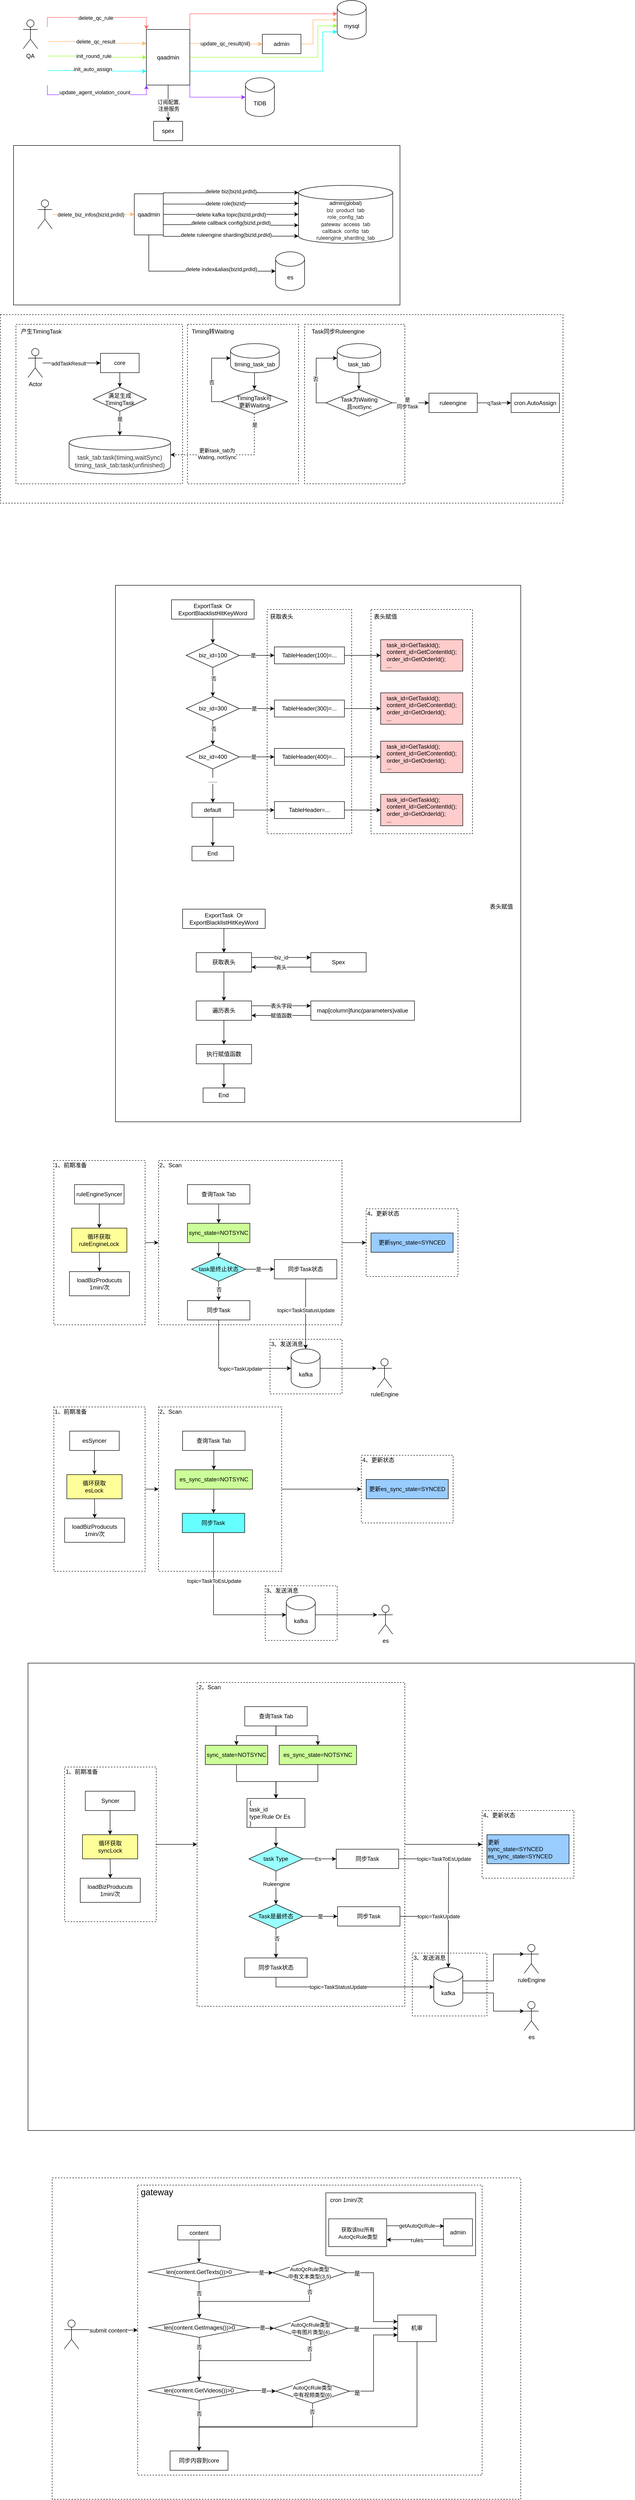 <mxfile version="19.0.1" type="github">
  <diagram id="uobTdvGDPKRyvpmwHlBW" name="Page-1">
    <mxGraphModel dx="1463" dy="651" grid="1" gridSize="10" guides="1" tooltips="1" connect="1" arrows="1" fold="1" page="1" pageScale="1" pageWidth="827" pageHeight="1169" math="0" shadow="0">
      <root>
        <mxCell id="0" />
        <mxCell id="1" parent="0" />
        <mxCell id="yvo-5cn9b44YyOL_Ef-W-90" value="" style="rounded=0;whiteSpace=wrap;html=1;dashed=1;fontSize=12;" parent="1" vertex="1">
          <mxGeometry x="110" y="4515" width="970" height="665" as="geometry" />
        </mxCell>
        <mxCell id="yvo-5cn9b44YyOL_Ef-W-88" value="" style="rounded=0;whiteSpace=wrap;html=1;dashed=1;fontSize=12;" parent="1" vertex="1">
          <mxGeometry x="287.05" y="4530" width="712.95" height="600" as="geometry" />
        </mxCell>
        <mxCell id="yvo-5cn9b44YyOL_Ef-W-66" value="" style="rounded=0;whiteSpace=wrap;html=1;" parent="1" vertex="1">
          <mxGeometry x="676.5" y="4546" width="310" height="130" as="geometry" />
        </mxCell>
        <mxCell id="7WO8q2JZlUFJghjLVw7z-206" value="" style="rounded=0;whiteSpace=wrap;html=1;fillColor=#FFFFFF;" parent="1" vertex="1">
          <mxGeometry x="60" y="3450" width="1255" height="967" as="geometry" />
        </mxCell>
        <mxCell id="7WO8q2JZlUFJghjLVw7z-169" value="" style="rounded=0;whiteSpace=wrap;html=1;dashed=1;" parent="1" vertex="1">
          <mxGeometry x="855.5" y="4050" width="154.5" height="130" as="geometry" />
        </mxCell>
        <mxCell id="7WO8q2JZlUFJghjLVw7z-180" style="edgeStyle=orthogonalEdgeStyle;rounded=0;orthogonalLoop=1;jettySize=auto;html=1;exitX=1;exitY=0.5;exitDx=0;exitDy=0;" parent="1" source="7WO8q2JZlUFJghjLVw7z-170" target="7WO8q2JZlUFJghjLVw7z-175" edge="1">
          <mxGeometry relative="1" as="geometry" />
        </mxCell>
        <mxCell id="7WO8q2JZlUFJghjLVw7z-170" value="" style="rounded=0;whiteSpace=wrap;html=1;dashed=1;" parent="1" vertex="1">
          <mxGeometry x="410" y="3490" width="430" height="670" as="geometry" />
        </mxCell>
        <mxCell id="7WO8q2JZlUFJghjLVw7z-56" value="" style="rounded=0;whiteSpace=wrap;html=1;dashed=1;" parent="1" vertex="1">
          <mxGeometry x="330.26" y="2920" width="254.87" height="340" as="geometry" />
        </mxCell>
        <mxCell id="7WO8q2JZlUFJghjLVw7z-45" value="" style="rounded=0;whiteSpace=wrap;html=1;dashed=1;" parent="1" vertex="1">
          <mxGeometry x="760" y="2510" width="190" height="140" as="geometry" />
        </mxCell>
        <mxCell id="7WO8q2JZlUFJghjLVw7z-44" value="" style="rounded=0;whiteSpace=wrap;html=1;dashed=1;" parent="1" vertex="1">
          <mxGeometry x="560.99" y="2780" width="149.01" height="113" as="geometry" />
        </mxCell>
        <mxCell id="7WO8q2JZlUFJghjLVw7z-46" style="edgeStyle=orthogonalEdgeStyle;rounded=0;orthogonalLoop=1;jettySize=auto;html=1;exitX=1;exitY=0.5;exitDx=0;exitDy=0;entryX=0;entryY=0.5;entryDx=0;entryDy=0;" parent="1" source="7WO8q2JZlUFJghjLVw7z-42" target="7WO8q2JZlUFJghjLVw7z-45" edge="1">
          <mxGeometry relative="1" as="geometry" />
        </mxCell>
        <mxCell id="7WO8q2JZlUFJghjLVw7z-42" value="" style="rounded=0;whiteSpace=wrap;html=1;dashed=1;" parent="1" vertex="1">
          <mxGeometry x="330.26" y="2410" width="379.74" height="340" as="geometry" />
        </mxCell>
        <mxCell id="7WO8q2JZlUFJghjLVw7z-47" style="edgeStyle=orthogonalEdgeStyle;rounded=0;orthogonalLoop=1;jettySize=auto;html=1;exitX=1;exitY=0.5;exitDx=0;exitDy=0;" parent="1" source="7WO8q2JZlUFJghjLVw7z-41" edge="1">
          <mxGeometry relative="1" as="geometry">
            <mxPoint x="330" y="2580" as="targetPoint" />
          </mxGeometry>
        </mxCell>
        <mxCell id="7WO8q2JZlUFJghjLVw7z-41" value="" style="rounded=0;whiteSpace=wrap;html=1;dashed=1;" parent="1" vertex="1">
          <mxGeometry x="113.37" y="2410" width="189" height="340" as="geometry" />
        </mxCell>
        <mxCell id="GQ8E8FGZ-23W65X6d3Sy-111" value="" style="rounded=0;whiteSpace=wrap;html=1;fillColor=#FFFFFF;" parent="1" vertex="1">
          <mxGeometry x="241" y="1220" width="839" height="1110" as="geometry" />
        </mxCell>
        <mxCell id="GQ8E8FGZ-23W65X6d3Sy-48" value="" style="rounded=0;whiteSpace=wrap;html=1;fillColor=#FFFFFF;dashed=1;" parent="1" vertex="1">
          <mxGeometry x="770" y="1270" width="210" height="464" as="geometry" />
        </mxCell>
        <mxCell id="GQ8E8FGZ-23W65X6d3Sy-46" value="" style="rounded=0;whiteSpace=wrap;html=1;fillColor=#FFFFFF;dashed=1;" parent="1" vertex="1">
          <mxGeometry x="555" y="1270" width="175" height="464" as="geometry" />
        </mxCell>
        <mxCell id="CeL9gRLWSD85e0RHvUJz-43" value="" style="rounded=0;whiteSpace=wrap;html=1;dashed=1;" parent="1" vertex="1">
          <mxGeometry x="2.5" y="660" width="1165" height="390" as="geometry" />
        </mxCell>
        <mxCell id="CeL9gRLWSD85e0RHvUJz-34" value="" style="rounded=0;whiteSpace=wrap;html=1;dashed=1;" parent="1" vertex="1">
          <mxGeometry x="632.5" y="680" width="207.5" height="330" as="geometry" />
        </mxCell>
        <mxCell id="CeL9gRLWSD85e0RHvUJz-33" value="" style="rounded=0;whiteSpace=wrap;html=1;dashed=1;" parent="1" vertex="1">
          <mxGeometry x="390" y="680" width="230" height="330" as="geometry" />
        </mxCell>
        <mxCell id="CeL9gRLWSD85e0RHvUJz-32" value="" style="rounded=0;whiteSpace=wrap;html=1;dashed=1;" parent="1" vertex="1">
          <mxGeometry x="35" y="680" width="345" height="330" as="geometry" />
        </mxCell>
        <mxCell id="UNI3ZArGsZeaycdju-B4-52" value="" style="rounded=0;whiteSpace=wrap;html=1;fontFamily=Times New Roman;fontSize=11;" parent="1" vertex="1">
          <mxGeometry x="30" y="310" width="800" height="330" as="geometry" />
        </mxCell>
        <mxCell id="OcwO-sDlrfqJkoljVJBv-6" value="mysql" style="shape=cylinder3;whiteSpace=wrap;html=1;boundedLbl=1;backgroundOutline=1;size=15;" parent="1" vertex="1">
          <mxGeometry x="700" y="10" width="60" height="80" as="geometry" />
        </mxCell>
        <mxCell id="OcwO-sDlrfqJkoljVJBv-7" value="TiDB" style="shape=cylinder3;whiteSpace=wrap;html=1;boundedLbl=1;backgroundOutline=1;size=15;" parent="1" vertex="1">
          <mxGeometry x="510" y="170" width="60" height="80" as="geometry" />
        </mxCell>
        <mxCell id="OcwO-sDlrfqJkoljVJBv-49" style="edgeStyle=orthogonalEdgeStyle;rounded=0;orthogonalLoop=1;jettySize=auto;html=1;exitX=1;exitY=0.25;exitDx=0;exitDy=0;strokeColor=#FFB366;" parent="1" source="OcwO-sDlrfqJkoljVJBv-10" target="OcwO-sDlrfqJkoljVJBv-48" edge="1">
          <mxGeometry relative="1" as="geometry" />
        </mxCell>
        <mxCell id="OcwO-sDlrfqJkoljVJBv-50" value="update_qc_result(nil)" style="edgeLabel;html=1;align=center;verticalAlign=middle;resizable=0;points=[];" parent="OcwO-sDlrfqJkoljVJBv-49" vertex="1" connectable="0">
          <mxGeometry x="0.051" y="-1" relative="1" as="geometry">
            <mxPoint x="-6" y="-2" as="offset" />
          </mxGeometry>
        </mxCell>
        <mxCell id="OcwO-sDlrfqJkoljVJBv-52" style="edgeStyle=orthogonalEdgeStyle;rounded=0;orthogonalLoop=1;jettySize=auto;html=1;exitX=1;exitY=0.5;exitDx=0;exitDy=0;entryX=0;entryY=0;entryDx=0;entryDy=52.5;entryPerimeter=0;strokeColor=#99FF33;" parent="1" source="OcwO-sDlrfqJkoljVJBv-10" target="OcwO-sDlrfqJkoljVJBv-6" edge="1">
          <mxGeometry relative="1" as="geometry">
            <Array as="points">
              <mxPoint x="660" y="128" />
              <mxPoint x="660" y="63" />
            </Array>
          </mxGeometry>
        </mxCell>
        <mxCell id="OcwO-sDlrfqJkoljVJBv-53" style="edgeStyle=orthogonalEdgeStyle;rounded=0;orthogonalLoop=1;jettySize=auto;html=1;exitX=1;exitY=0.75;exitDx=0;exitDy=0;entryX=0;entryY=1;entryDx=0;entryDy=-15;entryPerimeter=0;strokeColor=#00FFFF;" parent="1" source="OcwO-sDlrfqJkoljVJBv-10" target="OcwO-sDlrfqJkoljVJBv-6" edge="1">
          <mxGeometry relative="1" as="geometry">
            <mxPoint x="690" y="120" as="targetPoint" />
            <Array as="points">
              <mxPoint x="670" y="156" />
              <mxPoint x="670" y="75" />
            </Array>
          </mxGeometry>
        </mxCell>
        <mxCell id="OcwO-sDlrfqJkoljVJBv-54" style="edgeStyle=orthogonalEdgeStyle;rounded=0;orthogonalLoop=1;jettySize=auto;html=1;exitX=1;exitY=0;exitDx=0;exitDy=0;entryX=0;entryY=0;entryDx=0;entryDy=27.5;entryPerimeter=0;strokeColor=#FF6666;" parent="1" source="OcwO-sDlrfqJkoljVJBv-10" target="OcwO-sDlrfqJkoljVJBv-6" edge="1">
          <mxGeometry relative="1" as="geometry" />
        </mxCell>
        <mxCell id="OcwO-sDlrfqJkoljVJBv-61" style="edgeStyle=orthogonalEdgeStyle;rounded=0;orthogonalLoop=1;jettySize=auto;html=1;exitX=1;exitY=1;exitDx=0;exitDy=0;fontColor=#FF6666;strokeColor=#9933FF;" parent="1" source="OcwO-sDlrfqJkoljVJBv-10" target="OcwO-sDlrfqJkoljVJBv-7" edge="1">
          <mxGeometry relative="1" as="geometry" />
        </mxCell>
        <mxCell id="zqUFxlJ8VEgJimfr6lBU-2" style="edgeStyle=orthogonalEdgeStyle;rounded=0;orthogonalLoop=1;jettySize=auto;html=1;exitX=0.5;exitY=1;exitDx=0;exitDy=0;entryX=0.5;entryY=0;entryDx=0;entryDy=0;" parent="1" source="OcwO-sDlrfqJkoljVJBv-10" target="zqUFxlJ8VEgJimfr6lBU-1" edge="1">
          <mxGeometry relative="1" as="geometry" />
        </mxCell>
        <mxCell id="zqUFxlJ8VEgJimfr6lBU-3" value="订阅配置,&lt;br&gt;注册服务" style="edgeLabel;html=1;align=center;verticalAlign=middle;resizable=0;points=[];" parent="zqUFxlJ8VEgJimfr6lBU-2" vertex="1" connectable="0">
          <mxGeometry x="0.102" y="1" relative="1" as="geometry">
            <mxPoint as="offset" />
          </mxGeometry>
        </mxCell>
        <mxCell id="OcwO-sDlrfqJkoljVJBv-10" value="qaadmin" style="rounded=0;whiteSpace=wrap;html=1;direction=east;" parent="1" vertex="1">
          <mxGeometry x="305" y="70" width="90" height="115" as="geometry" />
        </mxCell>
        <mxCell id="OcwO-sDlrfqJkoljVJBv-21" style="edgeStyle=orthogonalEdgeStyle;rounded=0;orthogonalLoop=1;jettySize=auto;html=1;entryX=0;entryY=0.25;entryDx=0;entryDy=0;exitX=1;exitY=0.25;exitDx=0;exitDy=0;strokeColor=#FFB366;" parent="1" source="OcwO-sDlrfqJkoljVJBv-29" target="OcwO-sDlrfqJkoljVJBv-10" edge="1">
          <mxGeometry relative="1" as="geometry">
            <mxPoint x="85" y="90" as="targetPoint" />
            <mxPoint x="35" y="90" as="sourcePoint" />
          </mxGeometry>
        </mxCell>
        <mxCell id="OcwO-sDlrfqJkoljVJBv-22" value="delete_qc_result" style="edgeLabel;html=1;align=center;verticalAlign=middle;resizable=0;points=[];" parent="OcwO-sDlrfqJkoljVJBv-21" vertex="1" connectable="0">
          <mxGeometry x="-0.11" y="-4" relative="1" as="geometry">
            <mxPoint x="7" y="-4" as="offset" />
          </mxGeometry>
        </mxCell>
        <mxCell id="OcwO-sDlrfqJkoljVJBv-32" style="edgeStyle=orthogonalEdgeStyle;rounded=0;orthogonalLoop=1;jettySize=auto;html=1;exitX=1;exitY=0.5;exitDx=0;exitDy=0;entryX=0;entryY=0.5;entryDx=0;entryDy=0;strokeColor=#99FF33;" parent="1" source="OcwO-sDlrfqJkoljVJBv-29" target="OcwO-sDlrfqJkoljVJBv-10" edge="1">
          <mxGeometry relative="1" as="geometry" />
        </mxCell>
        <mxCell id="OcwO-sDlrfqJkoljVJBv-33" value="init_round_rule" style="edgeLabel;html=1;align=center;verticalAlign=middle;resizable=0;points=[];" parent="OcwO-sDlrfqJkoljVJBv-32" vertex="1" connectable="0">
          <mxGeometry x="0.15" y="3" relative="1" as="geometry">
            <mxPoint x="-21" as="offset" />
          </mxGeometry>
        </mxCell>
        <mxCell id="OcwO-sDlrfqJkoljVJBv-34" style="edgeStyle=orthogonalEdgeStyle;rounded=0;orthogonalLoop=1;jettySize=auto;html=1;exitX=1;exitY=0.75;exitDx=0;exitDy=0;entryX=0;entryY=0.75;entryDx=0;entryDy=0;strokeColor=#00FFFF;" parent="1" source="OcwO-sDlrfqJkoljVJBv-29" target="OcwO-sDlrfqJkoljVJBv-10" edge="1">
          <mxGeometry relative="1" as="geometry" />
        </mxCell>
        <mxCell id="OcwO-sDlrfqJkoljVJBv-39" value="init_auto_assign" style="edgeLabel;html=1;align=center;verticalAlign=middle;resizable=0;points=[];" parent="OcwO-sDlrfqJkoljVJBv-34" vertex="1" connectable="0">
          <mxGeometry x="0.048" y="3" relative="1" as="geometry">
            <mxPoint x="-13" y="-2" as="offset" />
          </mxGeometry>
        </mxCell>
        <mxCell id="OcwO-sDlrfqJkoljVJBv-36" style="edgeStyle=orthogonalEdgeStyle;rounded=0;orthogonalLoop=1;jettySize=auto;html=1;exitX=1;exitY=0;exitDx=0;exitDy=0;entryX=0;entryY=0;entryDx=0;entryDy=0;strokeColor=#FF6666;" parent="1" source="OcwO-sDlrfqJkoljVJBv-29" target="OcwO-sDlrfqJkoljVJBv-10" edge="1">
          <mxGeometry relative="1" as="geometry" />
        </mxCell>
        <mxCell id="OcwO-sDlrfqJkoljVJBv-37" value="delete_qc_rule" style="edgeLabel;html=1;align=center;verticalAlign=middle;resizable=0;points=[];" parent="OcwO-sDlrfqJkoljVJBv-36" vertex="1" connectable="0">
          <mxGeometry x="0.496" y="-1" relative="1" as="geometry">
            <mxPoint x="-67" as="offset" />
          </mxGeometry>
        </mxCell>
        <mxCell id="OcwO-sDlrfqJkoljVJBv-38" style="edgeStyle=orthogonalEdgeStyle;rounded=0;orthogonalLoop=1;jettySize=auto;html=1;exitX=1;exitY=1;exitDx=0;exitDy=0;entryX=0;entryY=1;entryDx=0;entryDy=0;strokeColor=#9933FF;" parent="1" source="OcwO-sDlrfqJkoljVJBv-29" target="OcwO-sDlrfqJkoljVJBv-10" edge="1">
          <mxGeometry relative="1" as="geometry" />
        </mxCell>
        <mxCell id="OcwO-sDlrfqJkoljVJBv-40" value="update_agent_violation_count" style="edgeLabel;html=1;align=center;verticalAlign=middle;resizable=0;points=[];" parent="OcwO-sDlrfqJkoljVJBv-38" vertex="1" connectable="0">
          <mxGeometry x="0.088" y="1" relative="1" as="geometry">
            <mxPoint x="-16" y="-4" as="offset" />
          </mxGeometry>
        </mxCell>
        <mxCell id="OcwO-sDlrfqJkoljVJBv-29" value="QA" style="rounded=0;whiteSpace=wrap;html=1;direction=east;strokeWidth=0;glass=1;strokeColor=none;" parent="1" vertex="1">
          <mxGeometry x="30" y="65" width="70" height="120" as="geometry" />
        </mxCell>
        <mxCell id="OcwO-sDlrfqJkoljVJBv-51" style="edgeStyle=orthogonalEdgeStyle;rounded=0;orthogonalLoop=1;jettySize=auto;html=1;exitX=1;exitY=0.5;exitDx=0;exitDy=0;entryX=0;entryY=0.5;entryDx=0;entryDy=0;entryPerimeter=0;strokeColor=#FFB366;" parent="1" source="OcwO-sDlrfqJkoljVJBv-48" target="OcwO-sDlrfqJkoljVJBv-6" edge="1">
          <mxGeometry relative="1" as="geometry">
            <Array as="points">
              <mxPoint x="650" y="100" />
              <mxPoint x="650" y="50" />
            </Array>
          </mxGeometry>
        </mxCell>
        <mxCell id="OcwO-sDlrfqJkoljVJBv-48" value="admin" style="rounded=0;whiteSpace=wrap;html=1;" parent="1" vertex="1">
          <mxGeometry x="545" y="80" width="80" height="40" as="geometry" />
        </mxCell>
        <mxCell id="OcwO-sDlrfqJkoljVJBv-58" value="" style="shape=umlActor;verticalLabelPosition=bottom;verticalAlign=top;html=1;outlineConnect=0;fontColor=#FF6666;" parent="1" vertex="1">
          <mxGeometry x="50" y="50" width="30" height="60" as="geometry" />
        </mxCell>
        <mxCell id="zqUFxlJ8VEgJimfr6lBU-1" value="spex" style="rounded=0;whiteSpace=wrap;html=1;" parent="1" vertex="1">
          <mxGeometry x="320" y="260" width="60" height="40" as="geometry" />
        </mxCell>
        <mxCell id="UNI3ZArGsZeaycdju-B4-27" style="edgeStyle=orthogonalEdgeStyle;rounded=0;orthogonalLoop=1;jettySize=auto;html=1;exitX=1;exitY=0.5;exitDx=0;exitDy=0;entryX=0;entryY=0.5;entryDx=0;entryDy=0;entryPerimeter=0;" parent="1" source="UNI3ZArGsZeaycdju-B4-11" target="UNI3ZArGsZeaycdju-B4-29" edge="1">
          <mxGeometry relative="1" as="geometry">
            <mxPoint x="545" y="452.5" as="targetPoint" />
            <Array as="points" />
          </mxGeometry>
        </mxCell>
        <mxCell id="UNI3ZArGsZeaycdju-B4-28" value="delete kafka topic(bizId,prdId)" style="edgeLabel;html=1;align=center;verticalAlign=middle;resizable=0;points=[];" parent="UNI3ZArGsZeaycdju-B4-27" vertex="1" connectable="0">
          <mxGeometry x="-0.002" y="4" relative="1" as="geometry">
            <mxPoint y="4" as="offset" />
          </mxGeometry>
        </mxCell>
        <mxCell id="UNI3ZArGsZeaycdju-B4-37" style="edgeStyle=orthogonalEdgeStyle;rounded=0;orthogonalLoop=1;jettySize=auto;html=1;exitX=1;exitY=0.75;exitDx=0;exitDy=0;entryX=0;entryY=0;entryDx=0;entryDy=82.5;entryPerimeter=0;" parent="1" source="UNI3ZArGsZeaycdju-B4-11" target="UNI3ZArGsZeaycdju-B4-29" edge="1">
          <mxGeometry relative="1" as="geometry" />
        </mxCell>
        <mxCell id="UNI3ZArGsZeaycdju-B4-39" value="delete callback config(bizId,prdId)" style="edgeLabel;html=1;align=center;verticalAlign=middle;resizable=0;points=[];" parent="UNI3ZArGsZeaycdju-B4-37" vertex="1" connectable="0">
          <mxGeometry x="0.2" y="-1" relative="1" as="geometry">
            <mxPoint x="-28" y="-6" as="offset" />
          </mxGeometry>
        </mxCell>
        <mxCell id="UNI3ZArGsZeaycdju-B4-40" style="edgeStyle=orthogonalEdgeStyle;rounded=0;orthogonalLoop=1;jettySize=auto;html=1;exitX=1;exitY=0;exitDx=0;exitDy=0;entryX=0;entryY=0;entryDx=0;entryDy=15;entryPerimeter=0;" parent="1" source="UNI3ZArGsZeaycdju-B4-11" target="UNI3ZArGsZeaycdju-B4-29" edge="1">
          <mxGeometry relative="1" as="geometry">
            <Array as="points">
              <mxPoint x="340" y="408" />
              <mxPoint x="360" y="408" />
            </Array>
          </mxGeometry>
        </mxCell>
        <mxCell id="UNI3ZArGsZeaycdju-B4-41" value="delete biz(bizId,prdId)" style="edgeLabel;html=1;align=center;verticalAlign=middle;resizable=0;points=[];" parent="UNI3ZArGsZeaycdju-B4-40" vertex="1" connectable="0">
          <mxGeometry x="-0.279" y="3" relative="1" as="geometry">
            <mxPoint x="40" as="offset" />
          </mxGeometry>
        </mxCell>
        <mxCell id="UNI3ZArGsZeaycdju-B4-42" style="edgeStyle=orthogonalEdgeStyle;rounded=0;orthogonalLoop=1;jettySize=auto;html=1;exitX=1;exitY=0.25;exitDx=0;exitDy=0;entryX=0;entryY=0;entryDx=0;entryDy=37.5;entryPerimeter=0;" parent="1" source="UNI3ZArGsZeaycdju-B4-11" target="UNI3ZArGsZeaycdju-B4-29" edge="1">
          <mxGeometry relative="1" as="geometry" />
        </mxCell>
        <mxCell id="UNI3ZArGsZeaycdju-B4-43" value="delete role(bizId)" style="edgeLabel;html=1;align=center;verticalAlign=middle;resizable=0;points=[];" parent="UNI3ZArGsZeaycdju-B4-42" vertex="1" connectable="0">
          <mxGeometry x="0.298" relative="1" as="geometry">
            <mxPoint x="-52" as="offset" />
          </mxGeometry>
        </mxCell>
        <mxCell id="UNI3ZArGsZeaycdju-B4-46" style="edgeStyle=orthogonalEdgeStyle;rounded=0;orthogonalLoop=1;jettySize=auto;html=1;exitX=0.5;exitY=1;exitDx=0;exitDy=0;entryX=0;entryY=0.5;entryDx=0;entryDy=0;entryPerimeter=0;" parent="1" source="UNI3ZArGsZeaycdju-B4-11" target="UNI3ZArGsZeaycdju-B4-45" edge="1">
          <mxGeometry relative="1" as="geometry" />
        </mxCell>
        <mxCell id="UNI3ZArGsZeaycdju-B4-47" value="delete index&amp;amp;alias(bizId,prdId)" style="edgeLabel;html=1;align=center;verticalAlign=middle;resizable=0;points=[];" parent="UNI3ZArGsZeaycdju-B4-46" vertex="1" connectable="0">
          <mxGeometry x="0.33" y="4" relative="1" as="geometry">
            <mxPoint as="offset" />
          </mxGeometry>
        </mxCell>
        <mxCell id="UNI3ZArGsZeaycdju-B4-50" style="edgeStyle=orthogonalEdgeStyle;rounded=0;orthogonalLoop=1;jettySize=auto;html=1;exitX=1;exitY=1;exitDx=0;exitDy=0;entryX=0;entryY=1;entryDx=0;entryDy=-15;entryPerimeter=0;fontFamily=Times New Roman;fontSize=11;" parent="1" source="UNI3ZArGsZeaycdju-B4-11" target="UNI3ZArGsZeaycdju-B4-29" edge="1">
          <mxGeometry relative="1" as="geometry">
            <Array as="points">
              <mxPoint x="340" y="498" />
              <mxPoint x="480" y="498" />
            </Array>
          </mxGeometry>
        </mxCell>
        <mxCell id="UNI3ZArGsZeaycdju-B4-51" value="&lt;span style=&quot;font-family: &amp;#34;helvetica&amp;#34;&quot;&gt;delete ruleengine sharding(bizId,prdId)&lt;/span&gt;" style="edgeLabel;html=1;align=center;verticalAlign=middle;resizable=0;points=[];fontSize=11;fontFamily=Times New Roman;" parent="UNI3ZArGsZeaycdju-B4-50" vertex="1" connectable="0">
          <mxGeometry x="-0.301" y="-3" relative="1" as="geometry">
            <mxPoint x="34" y="-6" as="offset" />
          </mxGeometry>
        </mxCell>
        <mxCell id="UNI3ZArGsZeaycdju-B4-11" value="qaadmin" style="rounded=0;whiteSpace=wrap;html=1;direction=east;" parent="1" vertex="1">
          <mxGeometry x="280" y="410" width="60" height="85" as="geometry" />
        </mxCell>
        <mxCell id="UNI3ZArGsZeaycdju-B4-12" style="edgeStyle=orthogonalEdgeStyle;rounded=0;orthogonalLoop=1;jettySize=auto;html=1;strokeColor=#FFB366;" parent="1" source="UNI3ZArGsZeaycdju-B4-24" target="UNI3ZArGsZeaycdju-B4-11" edge="1">
          <mxGeometry relative="1" as="geometry">
            <mxPoint x="75" y="470" as="targetPoint" />
            <mxPoint x="130" y="453" as="sourcePoint" />
          </mxGeometry>
        </mxCell>
        <mxCell id="UNI3ZArGsZeaycdju-B4-53" value="&lt;span style=&quot;font-family: &amp;#34;helvetica&amp;#34;&quot;&gt;delete_biz_infos(bizId,prdId)&lt;/span&gt;" style="edgeLabel;html=1;align=center;verticalAlign=middle;resizable=0;points=[];fontSize=11;fontFamily=Times New Roman;" parent="UNI3ZArGsZeaycdju-B4-12" vertex="1" connectable="0">
          <mxGeometry x="-0.155" relative="1" as="geometry">
            <mxPoint x="8" as="offset" />
          </mxGeometry>
        </mxCell>
        <mxCell id="UNI3ZArGsZeaycdju-B4-24" value="" style="shape=umlActor;verticalLabelPosition=bottom;verticalAlign=top;html=1;outlineConnect=0;fontColor=#FF6666;" parent="1" vertex="1">
          <mxGeometry x="80" y="422.5" width="30" height="60" as="geometry" />
        </mxCell>
        <mxCell id="UNI3ZArGsZeaycdju-B4-29" value="&lt;font style=&quot;font-size: 11px&quot;&gt;admin(global)&lt;br&gt;&lt;span style=&quot;color: rgb(32 , 35 , 37) ; font-family: &amp;#34;helvetica neue&amp;#34; , &amp;#34;helvetica&amp;#34; , &amp;#34;arial&amp;#34; , &amp;#34;microsoft yahei&amp;#34; , &amp;#34;hiragino sans gb&amp;#34; , &amp;#34;heiti sc&amp;#34; , &amp;#34;wenquanyi micro hei&amp;#34; , sans-serif ; text-align: left ; background-color: rgb(255 , 255 , 255)&quot;&gt;&lt;font&gt;biz_product_tab&lt;br&gt;&lt;/font&gt;&lt;/span&gt;&lt;span style=&quot;color: rgb(32 , 35 , 37) ; font-family: &amp;#34;helvetica neue&amp;#34; , &amp;#34;helvetica&amp;#34; , &amp;#34;arial&amp;#34; , &amp;#34;microsoft yahei&amp;#34; , &amp;#34;hiragino sans gb&amp;#34; , &amp;#34;heiti sc&amp;#34; , &amp;#34;wenquanyi micro hei&amp;#34; , sans-serif ; text-align: left ; background-color: rgb(255 , 255 , 255)&quot;&gt;role_config_tab&lt;/span&gt;&lt;span style=&quot;color: rgb(32 , 35 , 37) ; font-family: &amp;#34;helvetica neue&amp;#34; , &amp;#34;helvetica&amp;#34; , &amp;#34;arial&amp;#34; , &amp;#34;microsoft yahei&amp;#34; , &amp;#34;hiragino sans gb&amp;#34; , &amp;#34;heiti sc&amp;#34; , &amp;#34;wenquanyi micro hei&amp;#34; , sans-serif ; text-align: left ; background-color: rgb(255 , 255 , 255)&quot;&gt;&lt;font&gt;&lt;br&gt;gateway_access_tab&lt;br&gt;&lt;/font&gt;&lt;/span&gt;&lt;span style=&quot;color: rgb(32 , 35 , 37) ; font-family: &amp;#34;helvetica neue&amp;#34; , &amp;#34;helvetica&amp;#34; , &amp;#34;arial&amp;#34; , &amp;#34;microsoft yahei&amp;#34; , &amp;#34;hiragino sans gb&amp;#34; , &amp;#34;heiti sc&amp;#34; , &amp;#34;wenquanyi micro hei&amp;#34; , sans-serif ; text-align: left ; background-color: rgb(255 , 255 , 255)&quot;&gt;callback_config_tab&lt;/span&gt;&lt;span style=&quot;color: rgb(32 , 35 , 37) ; font-family: &amp;#34;helvetica neue&amp;#34; , &amp;#34;helvetica&amp;#34; , &amp;#34;arial&amp;#34; , &amp;#34;microsoft yahei&amp;#34; , &amp;#34;hiragino sans gb&amp;#34; , &amp;#34;heiti sc&amp;#34; , &amp;#34;wenquanyi micro hei&amp;#34; , sans-serif ; text-align: left ; background-color: rgb(255 , 255 , 255)&quot;&gt;&lt;font&gt;&lt;br&gt;ruleengine_sharding_tab&lt;/font&gt;&lt;/span&gt;&lt;/font&gt;&lt;span&gt;&lt;br&gt;&lt;/span&gt;" style="shape=cylinder3;whiteSpace=wrap;html=1;boundedLbl=1;backgroundOutline=1;size=15;" parent="1" vertex="1">
          <mxGeometry x="620" y="392.5" width="195" height="120" as="geometry" />
        </mxCell>
        <mxCell id="UNI3ZArGsZeaycdju-B4-45" value="es" style="shape=cylinder3;whiteSpace=wrap;html=1;boundedLbl=1;backgroundOutline=1;size=15;" parent="1" vertex="1">
          <mxGeometry x="572.5" y="530" width="60" height="80" as="geometry" />
        </mxCell>
        <mxCell id="CeL9gRLWSD85e0RHvUJz-4" style="edgeStyle=orthogonalEdgeStyle;rounded=0;orthogonalLoop=1;jettySize=auto;html=1;entryX=0;entryY=0.5;entryDx=0;entryDy=0;" parent="1" source="CeL9gRLWSD85e0RHvUJz-1" target="CeL9gRLWSD85e0RHvUJz-2" edge="1">
          <mxGeometry relative="1" as="geometry" />
        </mxCell>
        <mxCell id="CeL9gRLWSD85e0RHvUJz-5" value="addTaskResult" style="edgeLabel;html=1;align=center;verticalAlign=middle;resizable=0;points=[];" parent="CeL9gRLWSD85e0RHvUJz-4" vertex="1" connectable="0">
          <mxGeometry x="-0.097" y="-1" relative="1" as="geometry">
            <mxPoint as="offset" />
          </mxGeometry>
        </mxCell>
        <mxCell id="CeL9gRLWSD85e0RHvUJz-1" value="Actor" style="shape=umlActor;verticalLabelPosition=bottom;verticalAlign=top;html=1;outlineConnect=0;direction=east;" parent="1" vertex="1">
          <mxGeometry x="60" y="730" width="30" height="60" as="geometry" />
        </mxCell>
        <mxCell id="CeL9gRLWSD85e0RHvUJz-10" style="edgeStyle=orthogonalEdgeStyle;rounded=0;orthogonalLoop=1;jettySize=auto;html=1;exitX=0.5;exitY=1;exitDx=0;exitDy=0;entryX=0.5;entryY=0;entryDx=0;entryDy=0;" parent="1" source="CeL9gRLWSD85e0RHvUJz-2" target="CeL9gRLWSD85e0RHvUJz-9" edge="1">
          <mxGeometry relative="1" as="geometry" />
        </mxCell>
        <mxCell id="CeL9gRLWSD85e0RHvUJz-2" value="core" style="rounded=0;whiteSpace=wrap;html=1;" parent="1" vertex="1">
          <mxGeometry x="210" y="740" width="80" height="40" as="geometry" />
        </mxCell>
        <mxCell id="CeL9gRLWSD85e0RHvUJz-6" value="&lt;span style=&quot;color: rgb(50 , 50 , 50) ; font-size: 13px ; background-color: rgba(255 , 255 , 255 , 0.01)&quot;&gt;task_tab:task(timing,waitSync)&lt;br&gt;&lt;/span&gt;&lt;span style=&quot;color: rgb(50 , 50 , 50) ; font-size: 13px ; background-color: rgba(255 , 255 , 255 , 0.01)&quot;&gt;timing_task_tab:task(unfinished)&lt;/span&gt;&lt;span style=&quot;color: rgb(50 , 50 , 50) ; font-size: 13px ; background-color: rgba(255 , 255 , 255 , 0.01)&quot;&gt;&lt;br&gt;&lt;/span&gt;" style="shape=cylinder3;whiteSpace=wrap;html=1;boundedLbl=1;backgroundOutline=1;size=15;" parent="1" vertex="1">
          <mxGeometry x="145" y="910" width="210" height="80" as="geometry" />
        </mxCell>
        <mxCell id="CeL9gRLWSD85e0RHvUJz-11" style="edgeStyle=orthogonalEdgeStyle;rounded=0;orthogonalLoop=1;jettySize=auto;html=1;entryX=0.5;entryY=0;entryDx=0;entryDy=0;entryPerimeter=0;" parent="1" source="CeL9gRLWSD85e0RHvUJz-9" target="CeL9gRLWSD85e0RHvUJz-6" edge="1">
          <mxGeometry relative="1" as="geometry" />
        </mxCell>
        <mxCell id="CeL9gRLWSD85e0RHvUJz-12" value="是" style="edgeLabel;html=1;align=center;verticalAlign=middle;resizable=0;points=[];" parent="CeL9gRLWSD85e0RHvUJz-11" vertex="1" connectable="0">
          <mxGeometry x="-0.36" y="4" relative="1" as="geometry">
            <mxPoint x="-4" as="offset" />
          </mxGeometry>
        </mxCell>
        <mxCell id="CeL9gRLWSD85e0RHvUJz-9" value="满足生成TimingTask" style="rhombus;whiteSpace=wrap;html=1;" parent="1" vertex="1">
          <mxGeometry x="195" y="810" width="110" height="50" as="geometry" />
        </mxCell>
        <mxCell id="CeL9gRLWSD85e0RHvUJz-18" value="否" style="edgeStyle=orthogonalEdgeStyle;rounded=0;orthogonalLoop=1;jettySize=auto;html=1;exitX=0;exitY=0.5;exitDx=0;exitDy=0;entryX=0;entryY=0.5;entryDx=0;entryDy=0;entryPerimeter=0;" parent="1" source="CeL9gRLWSD85e0RHvUJz-13" target="CeL9gRLWSD85e0RHvUJz-17" edge="1">
          <mxGeometry x="-0.196" relative="1" as="geometry">
            <mxPoint as="offset" />
          </mxGeometry>
        </mxCell>
        <mxCell id="CeL9gRLWSD85e0RHvUJz-19" style="edgeStyle=orthogonalEdgeStyle;rounded=0;orthogonalLoop=1;jettySize=auto;html=1;entryX=1;entryY=0.5;entryDx=0;entryDy=0;entryPerimeter=0;dashed=1;" parent="1" source="CeL9gRLWSD85e0RHvUJz-13" target="CeL9gRLWSD85e0RHvUJz-6" edge="1">
          <mxGeometry relative="1" as="geometry">
            <Array as="points">
              <mxPoint x="529" y="950" />
            </Array>
          </mxGeometry>
        </mxCell>
        <mxCell id="CeL9gRLWSD85e0RHvUJz-20" value="是" style="edgeLabel;html=1;align=center;verticalAlign=middle;resizable=0;points=[];" parent="CeL9gRLWSD85e0RHvUJz-19" vertex="1" connectable="0">
          <mxGeometry x="-0.825" y="3" relative="1" as="geometry">
            <mxPoint x="-3" as="offset" />
          </mxGeometry>
        </mxCell>
        <mxCell id="CeL9gRLWSD85e0RHvUJz-21" value="更新task_tab为&lt;br&gt;Wating, notSync" style="edgeLabel;html=1;align=center;verticalAlign=middle;resizable=0;points=[];" parent="CeL9gRLWSD85e0RHvUJz-19" vertex="1" connectable="0">
          <mxGeometry x="0.084" y="-2" relative="1" as="geometry">
            <mxPoint x="-23" as="offset" />
          </mxGeometry>
        </mxCell>
        <mxCell id="CeL9gRLWSD85e0RHvUJz-13" value="TimingTask可&lt;br&gt;更新Waiting" style="rhombus;whiteSpace=wrap;html=1;" parent="1" vertex="1">
          <mxGeometry x="460" y="815" width="137" height="50" as="geometry" />
        </mxCell>
        <mxCell id="CeL9gRLWSD85e0RHvUJz-16" style="edgeStyle=orthogonalEdgeStyle;rounded=0;orthogonalLoop=1;jettySize=auto;html=1;entryX=0.5;entryY=0;entryDx=0;entryDy=0;" parent="1" target="CeL9gRLWSD85e0RHvUJz-13" edge="1">
          <mxGeometry relative="1" as="geometry">
            <mxPoint x="528.5" y="775" as="sourcePoint" />
          </mxGeometry>
        </mxCell>
        <mxCell id="CeL9gRLWSD85e0RHvUJz-17" value="&lt;span&gt;timing_task_tab&lt;/span&gt;" style="shape=cylinder3;whiteSpace=wrap;html=1;boundedLbl=1;backgroundOutline=1;size=15;" parent="1" vertex="1">
          <mxGeometry x="479.25" y="720" width="100.75" height="60" as="geometry" />
        </mxCell>
        <mxCell id="CeL9gRLWSD85e0RHvUJz-25" style="edgeStyle=orthogonalEdgeStyle;rounded=0;orthogonalLoop=1;jettySize=auto;html=1;entryX=0.5;entryY=0;entryDx=0;entryDy=0;" parent="1" source="CeL9gRLWSD85e0RHvUJz-23" target="CeL9gRLWSD85e0RHvUJz-24" edge="1">
          <mxGeometry relative="1" as="geometry" />
        </mxCell>
        <mxCell id="CeL9gRLWSD85e0RHvUJz-23" value="task_tab" style="shape=cylinder3;whiteSpace=wrap;html=1;boundedLbl=1;backgroundOutline=1;size=15;" parent="1" vertex="1">
          <mxGeometry x="700" y="720" width="90" height="60" as="geometry" />
        </mxCell>
        <mxCell id="CeL9gRLWSD85e0RHvUJz-26" style="edgeStyle=orthogonalEdgeStyle;rounded=0;orthogonalLoop=1;jettySize=auto;html=1;exitX=0;exitY=0.5;exitDx=0;exitDy=0;entryX=0;entryY=0.5;entryDx=0;entryDy=0;entryPerimeter=0;" parent="1" source="CeL9gRLWSD85e0RHvUJz-24" target="CeL9gRLWSD85e0RHvUJz-23" edge="1">
          <mxGeometry relative="1" as="geometry" />
        </mxCell>
        <mxCell id="CeL9gRLWSD85e0RHvUJz-29" value="否" style="edgeLabel;html=1;align=center;verticalAlign=middle;resizable=0;points=[];" parent="CeL9gRLWSD85e0RHvUJz-26" vertex="1" connectable="0">
          <mxGeometry x="-0.109" y="2" relative="1" as="geometry">
            <mxPoint as="offset" />
          </mxGeometry>
        </mxCell>
        <mxCell id="CeL9gRLWSD85e0RHvUJz-41" style="edgeStyle=orthogonalEdgeStyle;rounded=0;orthogonalLoop=1;jettySize=auto;html=1;entryX=0;entryY=0.5;entryDx=0;entryDy=0;" parent="1" source="CeL9gRLWSD85e0RHvUJz-24" target="CeL9gRLWSD85e0RHvUJz-27" edge="1">
          <mxGeometry relative="1" as="geometry" />
        </mxCell>
        <mxCell id="CeL9gRLWSD85e0RHvUJz-42" value="是&lt;br&gt;同步Task" style="edgeLabel;html=1;align=center;verticalAlign=middle;resizable=0;points=[];" parent="CeL9gRLWSD85e0RHvUJz-41" vertex="1" connectable="0">
          <mxGeometry x="0.177" y="-1" relative="1" as="geometry">
            <mxPoint x="-14" y="-1" as="offset" />
          </mxGeometry>
        </mxCell>
        <mxCell id="CeL9gRLWSD85e0RHvUJz-24" value="Task为Waiting&lt;br&gt;且&lt;span style=&quot;font-size: 11px ; background-color: rgb(255 , 255 , 255)&quot;&gt;notSync&lt;/span&gt;" style="rhombus;whiteSpace=wrap;html=1;" parent="1" vertex="1">
          <mxGeometry x="676.5" y="815" width="137" height="55" as="geometry" />
        </mxCell>
        <mxCell id="CeL9gRLWSD85e0RHvUJz-49" value="qTask" style="edgeStyle=orthogonalEdgeStyle;rounded=0;orthogonalLoop=1;jettySize=auto;html=1;exitX=1;exitY=0.5;exitDx=0;exitDy=0;entryX=0;entryY=0.5;entryDx=0;entryDy=0;" parent="1" source="CeL9gRLWSD85e0RHvUJz-27" target="CeL9gRLWSD85e0RHvUJz-48" edge="1">
          <mxGeometry relative="1" as="geometry" />
        </mxCell>
        <mxCell id="CeL9gRLWSD85e0RHvUJz-27" value="ruleengine" style="rounded=0;whiteSpace=wrap;html=1;" parent="1" vertex="1">
          <mxGeometry x="890" y="822.5" width="100" height="40" as="geometry" />
        </mxCell>
        <mxCell id="CeL9gRLWSD85e0RHvUJz-38" value="产生TimingTask" style="text;html=1;strokeColor=none;fillColor=none;align=center;verticalAlign=middle;whiteSpace=wrap;rounded=0;dashed=1;" parent="1" vertex="1">
          <mxGeometry x="35" y="680" width="105" height="30" as="geometry" />
        </mxCell>
        <mxCell id="CeL9gRLWSD85e0RHvUJz-39" value="Timing转Waiting" style="text;html=1;strokeColor=none;fillColor=none;align=center;verticalAlign=middle;whiteSpace=wrap;rounded=0;dashed=1;" parent="1" vertex="1">
          <mxGeometry x="390" y="680" width="105" height="30" as="geometry" />
        </mxCell>
        <mxCell id="CeL9gRLWSD85e0RHvUJz-40" value="Task同步Ruleengine" style="text;html=1;strokeColor=none;fillColor=none;align=center;verticalAlign=middle;whiteSpace=wrap;rounded=0;dashed=1;" parent="1" vertex="1">
          <mxGeometry x="632.5" y="680" width="137.5" height="30" as="geometry" />
        </mxCell>
        <mxCell id="CeL9gRLWSD85e0RHvUJz-48" value="cron.AutoAssign" style="rounded=0;whiteSpace=wrap;html=1;" parent="1" vertex="1">
          <mxGeometry x="1060" y="822.5" width="100" height="40" as="geometry" />
        </mxCell>
        <mxCell id="GQ8E8FGZ-23W65X6d3Sy-8" style="edgeStyle=orthogonalEdgeStyle;rounded=0;orthogonalLoop=1;jettySize=auto;html=1;exitX=0.5;exitY=1;exitDx=0;exitDy=0;entryX=0.5;entryY=0;entryDx=0;entryDy=0;" parent="1" source="GQ8E8FGZ-23W65X6d3Sy-2" target="GQ8E8FGZ-23W65X6d3Sy-4" edge="1">
          <mxGeometry relative="1" as="geometry" />
        </mxCell>
        <mxCell id="GQ8E8FGZ-23W65X6d3Sy-14" value="否" style="edgeLabel;html=1;align=center;verticalAlign=middle;resizable=0;points=[];" parent="GQ8E8FGZ-23W65X6d3Sy-8" vertex="1" connectable="0">
          <mxGeometry x="-0.236" y="1" relative="1" as="geometry">
            <mxPoint as="offset" />
          </mxGeometry>
        </mxCell>
        <mxCell id="GQ8E8FGZ-23W65X6d3Sy-37" style="edgeStyle=orthogonalEdgeStyle;rounded=0;orthogonalLoop=1;jettySize=auto;html=1;exitX=1;exitY=0.5;exitDx=0;exitDy=0;" parent="1" source="GQ8E8FGZ-23W65X6d3Sy-2" target="GQ8E8FGZ-23W65X6d3Sy-30" edge="1">
          <mxGeometry relative="1" as="geometry" />
        </mxCell>
        <mxCell id="GQ8E8FGZ-23W65X6d3Sy-39" value="是" style="edgeLabel;html=1;align=center;verticalAlign=middle;resizable=0;points=[];" parent="GQ8E8FGZ-23W65X6d3Sy-37" vertex="1" connectable="0">
          <mxGeometry x="-0.208" relative="1" as="geometry">
            <mxPoint as="offset" />
          </mxGeometry>
        </mxCell>
        <mxCell id="GQ8E8FGZ-23W65X6d3Sy-2" value="biz_id=100" style="rhombus;whiteSpace=wrap;html=1;" parent="1" vertex="1">
          <mxGeometry x="387.5" y="1340" width="110" height="50" as="geometry" />
        </mxCell>
        <mxCell id="GQ8E8FGZ-23W65X6d3Sy-9" style="edgeStyle=orthogonalEdgeStyle;rounded=0;orthogonalLoop=1;jettySize=auto;html=1;exitX=0.5;exitY=1;exitDx=0;exitDy=0;entryX=0.5;entryY=0;entryDx=0;entryDy=0;" parent="1" source="GQ8E8FGZ-23W65X6d3Sy-4" target="GQ8E8FGZ-23W65X6d3Sy-5" edge="1">
          <mxGeometry relative="1" as="geometry" />
        </mxCell>
        <mxCell id="GQ8E8FGZ-23W65X6d3Sy-16" value="否" style="edgeLabel;html=1;align=center;verticalAlign=middle;resizable=0;points=[];" parent="GQ8E8FGZ-23W65X6d3Sy-9" vertex="1" connectable="0">
          <mxGeometry x="-0.324" y="1" relative="1" as="geometry">
            <mxPoint as="offset" />
          </mxGeometry>
        </mxCell>
        <mxCell id="GQ8E8FGZ-23W65X6d3Sy-35" style="edgeStyle=orthogonalEdgeStyle;rounded=0;orthogonalLoop=1;jettySize=auto;html=1;exitX=1;exitY=0.5;exitDx=0;exitDy=0;" parent="1" source="GQ8E8FGZ-23W65X6d3Sy-4" target="GQ8E8FGZ-23W65X6d3Sy-31" edge="1">
          <mxGeometry relative="1" as="geometry" />
        </mxCell>
        <mxCell id="GQ8E8FGZ-23W65X6d3Sy-40" value="是" style="edgeLabel;html=1;align=center;verticalAlign=middle;resizable=0;points=[];" parent="GQ8E8FGZ-23W65X6d3Sy-35" vertex="1" connectable="0">
          <mxGeometry x="-0.098" y="-2" relative="1" as="geometry">
            <mxPoint x="-2" y="-2" as="offset" />
          </mxGeometry>
        </mxCell>
        <mxCell id="GQ8E8FGZ-23W65X6d3Sy-4" value="biz_id=300" style="rhombus;whiteSpace=wrap;html=1;" parent="1" vertex="1">
          <mxGeometry x="387.5" y="1450" width="110" height="50" as="geometry" />
        </mxCell>
        <mxCell id="GQ8E8FGZ-23W65X6d3Sy-22" style="edgeStyle=orthogonalEdgeStyle;rounded=0;orthogonalLoop=1;jettySize=auto;html=1;exitX=0.5;exitY=1;exitDx=0;exitDy=0;entryX=0.5;entryY=0;entryDx=0;entryDy=0;" parent="1" source="GQ8E8FGZ-23W65X6d3Sy-5" target="GQ8E8FGZ-23W65X6d3Sy-21" edge="1">
          <mxGeometry relative="1" as="geometry" />
        </mxCell>
        <mxCell id="GQ8E8FGZ-23W65X6d3Sy-23" value="......" style="edgeLabel;html=1;align=center;verticalAlign=middle;resizable=0;points=[];" parent="GQ8E8FGZ-23W65X6d3Sy-22" vertex="1" connectable="0">
          <mxGeometry x="-0.312" y="-1" relative="1" as="geometry">
            <mxPoint as="offset" />
          </mxGeometry>
        </mxCell>
        <mxCell id="GQ8E8FGZ-23W65X6d3Sy-33" style="edgeStyle=orthogonalEdgeStyle;rounded=0;orthogonalLoop=1;jettySize=auto;html=1;exitX=1;exitY=0.5;exitDx=0;exitDy=0;entryX=0;entryY=0.5;entryDx=0;entryDy=0;" parent="1" source="GQ8E8FGZ-23W65X6d3Sy-5" target="GQ8E8FGZ-23W65X6d3Sy-32" edge="1">
          <mxGeometry relative="1" as="geometry" />
        </mxCell>
        <mxCell id="GQ8E8FGZ-23W65X6d3Sy-41" value="是" style="edgeLabel;html=1;align=center;verticalAlign=middle;resizable=0;points=[];" parent="GQ8E8FGZ-23W65X6d3Sy-33" vertex="1" connectable="0">
          <mxGeometry x="-0.181" relative="1" as="geometry">
            <mxPoint as="offset" />
          </mxGeometry>
        </mxCell>
        <mxCell id="GQ8E8FGZ-23W65X6d3Sy-5" value="biz_id=400" style="rhombus;whiteSpace=wrap;html=1;" parent="1" vertex="1">
          <mxGeometry x="387.5" y="1550" width="110" height="50" as="geometry" />
        </mxCell>
        <mxCell id="GQ8E8FGZ-23W65X6d3Sy-6" value="&lt;div style=&quot;text-align: left;&quot;&gt;&lt;span style=&quot;background-color: initial;&quot;&gt;task_id=GetTaskId();&lt;/span&gt;&lt;/div&gt;&lt;div style=&quot;text-align: left;&quot;&gt;&lt;span style=&quot;background-color: initial;&quot;&gt;content_id=GetContentId();&lt;/span&gt;&lt;/div&gt;&lt;div style=&quot;text-align: left;&quot;&gt;&lt;span style=&quot;background-color: initial;&quot;&gt;order_id=GetOrderId();&lt;/span&gt;&lt;/div&gt;&lt;div style=&quot;text-align: left;&quot;&gt;&lt;span style=&quot;background-color: initial;&quot;&gt;...&lt;/span&gt;&lt;/div&gt;" style="rounded=0;whiteSpace=wrap;html=1;fillColor=#FFCCCC;" parent="1" vertex="1">
          <mxGeometry x="790" y="1332.5" width="170" height="65" as="geometry" />
        </mxCell>
        <mxCell id="GQ8E8FGZ-23W65X6d3Sy-10" value="&lt;div style=&quot;text-align: left;&quot;&gt;&lt;span style=&quot;background-color: initial;&quot;&gt;task_id=GetTaskId();&lt;/span&gt;&lt;/div&gt;&lt;div style=&quot;text-align: left;&quot;&gt;&lt;span style=&quot;background-color: initial;&quot;&gt;content_id=GetContentId();&lt;/span&gt;&lt;/div&gt;&lt;div style=&quot;text-align: left;&quot;&gt;&lt;span style=&quot;background-color: initial;&quot;&gt;order_id=GetOrderId();&lt;/span&gt;&lt;/div&gt;&lt;div style=&quot;text-align: left;&quot;&gt;&lt;span style=&quot;background-color: initial;&quot;&gt;...&lt;/span&gt;&lt;/div&gt;" style="rounded=0;whiteSpace=wrap;html=1;fillColor=#FFCCCC;" parent="1" vertex="1">
          <mxGeometry x="790" y="1442.5" width="170" height="65" as="geometry" />
        </mxCell>
        <mxCell id="GQ8E8FGZ-23W65X6d3Sy-12" value="&lt;div style=&quot;text-align: left;&quot;&gt;&lt;span style=&quot;background-color: initial;&quot;&gt;task_id=GetTaskId();&lt;/span&gt;&lt;/div&gt;&lt;div style=&quot;text-align: left;&quot;&gt;&lt;span style=&quot;background-color: initial;&quot;&gt;content_id=GetContentId();&lt;/span&gt;&lt;/div&gt;&lt;div style=&quot;text-align: left;&quot;&gt;&lt;span style=&quot;background-color: initial;&quot;&gt;order_id=GetOrderId();&lt;/span&gt;&lt;/div&gt;&lt;div style=&quot;text-align: left;&quot;&gt;&lt;span style=&quot;background-color: initial;&quot;&gt;...&lt;/span&gt;&lt;/div&gt;" style="rounded=0;whiteSpace=wrap;html=1;fillColor=#FFCCCC;" parent="1" vertex="1">
          <mxGeometry x="790" y="1542.5" width="170" height="65" as="geometry" />
        </mxCell>
        <mxCell id="GQ8E8FGZ-23W65X6d3Sy-20" style="edgeStyle=orthogonalEdgeStyle;rounded=0;orthogonalLoop=1;jettySize=auto;html=1;exitX=0.5;exitY=1;exitDx=0;exitDy=0;entryX=0.5;entryY=0;entryDx=0;entryDy=0;" parent="1" source="GQ8E8FGZ-23W65X6d3Sy-19" target="GQ8E8FGZ-23W65X6d3Sy-2" edge="1">
          <mxGeometry relative="1" as="geometry" />
        </mxCell>
        <mxCell id="GQ8E8FGZ-23W65X6d3Sy-19" value="ExportTask&amp;nbsp; Or&lt;br&gt;ExportBlacklistHitKeyWord" style="rounded=0;whiteSpace=wrap;html=1;" parent="1" vertex="1">
          <mxGeometry x="357.01" y="1250" width="171" height="40" as="geometry" />
        </mxCell>
        <mxCell id="GQ8E8FGZ-23W65X6d3Sy-28" style="edgeStyle=orthogonalEdgeStyle;rounded=0;orthogonalLoop=1;jettySize=auto;html=1;exitX=0.5;exitY=1;exitDx=0;exitDy=0;" parent="1" source="GQ8E8FGZ-23W65X6d3Sy-21" target="GQ8E8FGZ-23W65X6d3Sy-27" edge="1">
          <mxGeometry relative="1" as="geometry" />
        </mxCell>
        <mxCell id="GQ8E8FGZ-23W65X6d3Sy-44" style="edgeStyle=orthogonalEdgeStyle;rounded=0;orthogonalLoop=1;jettySize=auto;html=1;exitX=1;exitY=0.5;exitDx=0;exitDy=0;entryX=0;entryY=0.5;entryDx=0;entryDy=0;" parent="1" source="GQ8E8FGZ-23W65X6d3Sy-21" target="GQ8E8FGZ-23W65X6d3Sy-43" edge="1">
          <mxGeometry relative="1" as="geometry" />
        </mxCell>
        <mxCell id="GQ8E8FGZ-23W65X6d3Sy-21" value="default" style="rounded=0;whiteSpace=wrap;html=1;" parent="1" vertex="1">
          <mxGeometry x="399.38" y="1670" width="86.25" height="30" as="geometry" />
        </mxCell>
        <mxCell id="GQ8E8FGZ-23W65X6d3Sy-24" value="&lt;div style=&quot;text-align: left;&quot;&gt;&lt;span style=&quot;background-color: initial;&quot;&gt;task_id=GetTaskId();&lt;/span&gt;&lt;/div&gt;&lt;div style=&quot;text-align: left;&quot;&gt;&lt;span style=&quot;background-color: initial;&quot;&gt;content_id=GetContentId();&lt;/span&gt;&lt;/div&gt;&lt;div style=&quot;text-align: left;&quot;&gt;&lt;span style=&quot;background-color: initial;&quot;&gt;order_id=GetOrderId();&lt;/span&gt;&lt;/div&gt;&lt;div style=&quot;text-align: left;&quot;&gt;&lt;span style=&quot;background-color: initial;&quot;&gt;...&lt;/span&gt;&lt;/div&gt;" style="rounded=0;whiteSpace=wrap;html=1;fillColor=#FFCCCC;" parent="1" vertex="1">
          <mxGeometry x="790" y="1652.5" width="170" height="65" as="geometry" />
        </mxCell>
        <mxCell id="GQ8E8FGZ-23W65X6d3Sy-27" value="End" style="rounded=0;whiteSpace=wrap;html=1;" parent="1" vertex="1">
          <mxGeometry x="399.38" y="1760" width="86.25" height="30" as="geometry" />
        </mxCell>
        <mxCell id="GQ8E8FGZ-23W65X6d3Sy-38" style="edgeStyle=orthogonalEdgeStyle;rounded=0;orthogonalLoop=1;jettySize=auto;html=1;exitX=1;exitY=0.5;exitDx=0;exitDy=0;entryX=0;entryY=0.5;entryDx=0;entryDy=0;" parent="1" source="GQ8E8FGZ-23W65X6d3Sy-30" target="GQ8E8FGZ-23W65X6d3Sy-6" edge="1">
          <mxGeometry relative="1" as="geometry" />
        </mxCell>
        <mxCell id="GQ8E8FGZ-23W65X6d3Sy-30" value="TableHeader(100)=..." style="rounded=0;whiteSpace=wrap;html=1;fillColor=#FFFFFF;" parent="1" vertex="1">
          <mxGeometry x="570" y="1347.5" width="145" height="35" as="geometry" />
        </mxCell>
        <mxCell id="GQ8E8FGZ-23W65X6d3Sy-36" style="edgeStyle=orthogonalEdgeStyle;rounded=0;orthogonalLoop=1;jettySize=auto;html=1;exitX=1;exitY=0.5;exitDx=0;exitDy=0;entryX=0;entryY=0.5;entryDx=0;entryDy=0;" parent="1" source="GQ8E8FGZ-23W65X6d3Sy-31" target="GQ8E8FGZ-23W65X6d3Sy-10" edge="1">
          <mxGeometry relative="1" as="geometry" />
        </mxCell>
        <mxCell id="GQ8E8FGZ-23W65X6d3Sy-31" value="TableHeader(300)=..." style="rounded=0;whiteSpace=wrap;html=1;fillColor=#FFFFFF;" parent="1" vertex="1">
          <mxGeometry x="570" y="1457.5" width="145" height="35" as="geometry" />
        </mxCell>
        <mxCell id="GQ8E8FGZ-23W65X6d3Sy-34" style="edgeStyle=orthogonalEdgeStyle;rounded=0;orthogonalLoop=1;jettySize=auto;html=1;exitX=1;exitY=0.5;exitDx=0;exitDy=0;" parent="1" source="GQ8E8FGZ-23W65X6d3Sy-32" target="GQ8E8FGZ-23W65X6d3Sy-12" edge="1">
          <mxGeometry relative="1" as="geometry" />
        </mxCell>
        <mxCell id="GQ8E8FGZ-23W65X6d3Sy-32" value="TableHeader(400)=..." style="rounded=0;whiteSpace=wrap;html=1;fillColor=#FFFFFF;" parent="1" vertex="1">
          <mxGeometry x="570" y="1557.5" width="145" height="35" as="geometry" />
        </mxCell>
        <mxCell id="GQ8E8FGZ-23W65X6d3Sy-45" style="edgeStyle=orthogonalEdgeStyle;rounded=0;orthogonalLoop=1;jettySize=auto;html=1;exitX=1;exitY=0.5;exitDx=0;exitDy=0;entryX=0;entryY=0.5;entryDx=0;entryDy=0;" parent="1" source="GQ8E8FGZ-23W65X6d3Sy-43" target="GQ8E8FGZ-23W65X6d3Sy-24" edge="1">
          <mxGeometry relative="1" as="geometry" />
        </mxCell>
        <mxCell id="GQ8E8FGZ-23W65X6d3Sy-43" value="TableHeader=..." style="rounded=0;whiteSpace=wrap;html=1;fillColor=#FFFFFF;" parent="1" vertex="1">
          <mxGeometry x="570" y="1667.5" width="145" height="35" as="geometry" />
        </mxCell>
        <mxCell id="GQ8E8FGZ-23W65X6d3Sy-47" value="获取表头" style="text;html=1;strokeColor=none;fillColor=none;align=center;verticalAlign=middle;whiteSpace=wrap;rounded=0;dashed=1;" parent="1" vertex="1">
          <mxGeometry x="555" y="1270" width="60" height="30" as="geometry" />
        </mxCell>
        <mxCell id="GQ8E8FGZ-23W65X6d3Sy-49" value="表头赋值" style="text;html=1;strokeColor=none;fillColor=none;align=center;verticalAlign=middle;whiteSpace=wrap;rounded=0;dashed=1;" parent="1" vertex="1">
          <mxGeometry x="770" y="1270" width="60" height="30" as="geometry" />
        </mxCell>
        <mxCell id="GQ8E8FGZ-23W65X6d3Sy-70" style="edgeStyle=orthogonalEdgeStyle;rounded=0;orthogonalLoop=1;jettySize=auto;html=1;exitX=0.5;exitY=1;exitDx=0;exitDy=0;entryX=0.5;entryY=0;entryDx=0;entryDy=0;" parent="1" source="GQ8E8FGZ-23W65X6d3Sy-71" target="GQ8E8FGZ-23W65X6d3Sy-91" edge="1">
          <mxGeometry relative="1" as="geometry">
            <mxPoint x="465.49" y="1960" as="targetPoint" />
          </mxGeometry>
        </mxCell>
        <mxCell id="GQ8E8FGZ-23W65X6d3Sy-71" value="ExportTask&amp;nbsp; Or&lt;br&gt;ExportBlacklistHitKeyWord" style="rounded=0;whiteSpace=wrap;html=1;" parent="1" vertex="1">
          <mxGeometry x="379.99" y="1890" width="171" height="40" as="geometry" />
        </mxCell>
        <mxCell id="GQ8E8FGZ-23W65X6d3Sy-76" value="End" style="rounded=0;whiteSpace=wrap;html=1;" parent="1" vertex="1">
          <mxGeometry x="422.37" y="2260" width="86.25" height="30" as="geometry" />
        </mxCell>
        <mxCell id="GQ8E8FGZ-23W65X6d3Sy-86" value="表头赋值" style="text;html=1;strokeColor=none;fillColor=none;align=center;verticalAlign=middle;whiteSpace=wrap;rounded=0;dashed=1;" parent="1" vertex="1">
          <mxGeometry x="1010" y="1870" width="60" height="30" as="geometry" />
        </mxCell>
        <mxCell id="GQ8E8FGZ-23W65X6d3Sy-93" value="biz_id" style="edgeStyle=orthogonalEdgeStyle;rounded=0;orthogonalLoop=1;jettySize=auto;html=1;exitX=1;exitY=0.25;exitDx=0;exitDy=0;entryX=0;entryY=0.25;entryDx=0;entryDy=0;" parent="1" source="GQ8E8FGZ-23W65X6d3Sy-91" target="GQ8E8FGZ-23W65X6d3Sy-97" edge="1">
          <mxGeometry relative="1" as="geometry">
            <mxPoint x="700" y="1945" as="targetPoint" />
          </mxGeometry>
        </mxCell>
        <mxCell id="GQ8E8FGZ-23W65X6d3Sy-102" style="edgeStyle=orthogonalEdgeStyle;rounded=0;orthogonalLoop=1;jettySize=auto;html=1;exitX=0.5;exitY=1;exitDx=0;exitDy=0;" parent="1" source="GQ8E8FGZ-23W65X6d3Sy-91" target="GQ8E8FGZ-23W65X6d3Sy-101" edge="1">
          <mxGeometry relative="1" as="geometry" />
        </mxCell>
        <mxCell id="GQ8E8FGZ-23W65X6d3Sy-91" value="获取表头" style="rounded=0;whiteSpace=wrap;html=1;fillColor=#FFFFFF;" parent="1" vertex="1">
          <mxGeometry x="408.24" y="1980" width="114.51" height="40" as="geometry" />
        </mxCell>
        <mxCell id="GQ8E8FGZ-23W65X6d3Sy-98" value="表头" style="edgeStyle=orthogonalEdgeStyle;rounded=0;orthogonalLoop=1;jettySize=auto;html=1;exitX=0;exitY=0.75;exitDx=0;exitDy=0;entryX=1;entryY=0.75;entryDx=0;entryDy=0;" parent="1" source="GQ8E8FGZ-23W65X6d3Sy-97" target="GQ8E8FGZ-23W65X6d3Sy-91" edge="1">
          <mxGeometry relative="1" as="geometry" />
        </mxCell>
        <mxCell id="GQ8E8FGZ-23W65X6d3Sy-97" value="Spex" style="rounded=0;whiteSpace=wrap;html=1;fillColor=#FFFFFF;" parent="1" vertex="1">
          <mxGeometry x="645.49" y="1980" width="114.51" height="40" as="geometry" />
        </mxCell>
        <mxCell id="GQ8E8FGZ-23W65X6d3Sy-105" value="表头字段" style="edgeStyle=orthogonalEdgeStyle;rounded=0;orthogonalLoop=1;jettySize=auto;html=1;exitX=1;exitY=0.25;exitDx=0;exitDy=0;entryX=0;entryY=0.25;entryDx=0;entryDy=0;" parent="1" source="GQ8E8FGZ-23W65X6d3Sy-101" target="GQ8E8FGZ-23W65X6d3Sy-104" edge="1">
          <mxGeometry relative="1" as="geometry" />
        </mxCell>
        <mxCell id="GQ8E8FGZ-23W65X6d3Sy-109" style="edgeStyle=orthogonalEdgeStyle;rounded=0;orthogonalLoop=1;jettySize=auto;html=1;exitX=0.5;exitY=1;exitDx=0;exitDy=0;entryX=0.5;entryY=0;entryDx=0;entryDy=0;" parent="1" source="GQ8E8FGZ-23W65X6d3Sy-101" target="GQ8E8FGZ-23W65X6d3Sy-108" edge="1">
          <mxGeometry relative="1" as="geometry" />
        </mxCell>
        <mxCell id="GQ8E8FGZ-23W65X6d3Sy-101" value="遍历表头" style="rounded=0;whiteSpace=wrap;html=1;fillColor=#FFFFFF;" parent="1" vertex="1">
          <mxGeometry x="408.24" y="2080" width="114.51" height="40" as="geometry" />
        </mxCell>
        <mxCell id="GQ8E8FGZ-23W65X6d3Sy-106" value="赋值函数" style="edgeStyle=orthogonalEdgeStyle;rounded=0;orthogonalLoop=1;jettySize=auto;html=1;exitX=0;exitY=0.75;exitDx=0;exitDy=0;entryX=1;entryY=0.75;entryDx=0;entryDy=0;" parent="1" source="GQ8E8FGZ-23W65X6d3Sy-104" target="GQ8E8FGZ-23W65X6d3Sy-101" edge="1">
          <mxGeometry relative="1" as="geometry" />
        </mxCell>
        <mxCell id="GQ8E8FGZ-23W65X6d3Sy-104" value="map[column]func(parameters)value" style="rounded=0;whiteSpace=wrap;html=1;fillColor=#FFFFFF;" parent="1" vertex="1">
          <mxGeometry x="645.49" y="2080" width="214.51" height="40" as="geometry" />
        </mxCell>
        <mxCell id="GQ8E8FGZ-23W65X6d3Sy-110" style="edgeStyle=orthogonalEdgeStyle;rounded=0;orthogonalLoop=1;jettySize=auto;html=1;exitX=0.5;exitY=1;exitDx=0;exitDy=0;entryX=0.5;entryY=0;entryDx=0;entryDy=0;" parent="1" source="GQ8E8FGZ-23W65X6d3Sy-108" target="GQ8E8FGZ-23W65X6d3Sy-76" edge="1">
          <mxGeometry relative="1" as="geometry" />
        </mxCell>
        <mxCell id="GQ8E8FGZ-23W65X6d3Sy-108" value="执行赋值函数" style="rounded=0;whiteSpace=wrap;html=1;fillColor=#FFFFFF;" parent="1" vertex="1">
          <mxGeometry x="408.24" y="2170" width="114.51" height="40" as="geometry" />
        </mxCell>
        <mxCell id="7WO8q2JZlUFJghjLVw7z-4" style="edgeStyle=orthogonalEdgeStyle;rounded=0;orthogonalLoop=1;jettySize=auto;html=1;exitX=0.5;exitY=1;exitDx=0;exitDy=0;entryX=0.5;entryY=0;entryDx=0;entryDy=0;" parent="1" source="kmFmsOt2vEK-rdcnGAnT-2" target="7WO8q2JZlUFJghjLVw7z-13" edge="1">
          <mxGeometry relative="1" as="geometry">
            <mxPoint x="207.5" y="2540" as="targetPoint" />
          </mxGeometry>
        </mxCell>
        <mxCell id="kmFmsOt2vEK-rdcnGAnT-2" value="ruleEngineSyncer" style="rounded=0;whiteSpace=wrap;html=1;" parent="1" vertex="1">
          <mxGeometry x="156.19" y="2460" width="102.63" height="40" as="geometry" />
        </mxCell>
        <mxCell id="7WO8q2JZlUFJghjLVw7z-8" style="edgeStyle=orthogonalEdgeStyle;rounded=0;orthogonalLoop=1;jettySize=auto;html=1;exitX=0.5;exitY=1;exitDx=0;exitDy=0;" parent="1" target="7WO8q2JZlUFJghjLVw7z-6" edge="1">
          <mxGeometry relative="1" as="geometry">
            <mxPoint x="207.5" y="2600" as="sourcePoint" />
          </mxGeometry>
        </mxCell>
        <mxCell id="7WO8q2JZlUFJghjLVw7z-6" value="loadBizProducuts&lt;br&gt;1min/次" style="rounded=0;whiteSpace=wrap;html=1;" parent="1" vertex="1">
          <mxGeometry x="145.74" y="2640" width="124.26" height="50" as="geometry" />
        </mxCell>
        <mxCell id="7WO8q2JZlUFJghjLVw7z-13" value="&lt;span style=&quot;&quot;&gt;循环获取&lt;/span&gt;&lt;br style=&quot;&quot;&gt;&lt;span style=&quot;&quot;&gt;ruleEngineLock&lt;/span&gt;" style="rounded=0;whiteSpace=wrap;html=1;fillColor=#FFFF99;" parent="1" vertex="1">
          <mxGeometry x="150.31" y="2550" width="114.37" height="50" as="geometry" />
        </mxCell>
        <mxCell id="7WO8q2JZlUFJghjLVw7z-20" style="edgeStyle=orthogonalEdgeStyle;rounded=0;orthogonalLoop=1;jettySize=auto;html=1;exitX=0.5;exitY=1;exitDx=0;exitDy=0;entryX=0.5;entryY=0;entryDx=0;entryDy=0;" parent="1" source="7WO8q2JZlUFJghjLVw7z-15" target="7WO8q2JZlUFJghjLVw7z-19" edge="1">
          <mxGeometry relative="1" as="geometry" />
        </mxCell>
        <mxCell id="7WO8q2JZlUFJghjLVw7z-15" value="sync_state=NOTSYNC" style="rounded=0;whiteSpace=wrap;html=1;fillColor=#CCFF99;" parent="1" vertex="1">
          <mxGeometry x="390" y="2540" width="129.26" height="40" as="geometry" />
        </mxCell>
        <mxCell id="7WO8q2JZlUFJghjLVw7z-18" style="edgeStyle=orthogonalEdgeStyle;rounded=0;orthogonalLoop=1;jettySize=auto;html=1;exitX=0.5;exitY=1;exitDx=0;exitDy=0;entryX=0.5;entryY=0;entryDx=0;entryDy=0;" parent="1" source="7WO8q2JZlUFJghjLVw7z-17" target="7WO8q2JZlUFJghjLVw7z-15" edge="1">
          <mxGeometry relative="1" as="geometry" />
        </mxCell>
        <mxCell id="7WO8q2JZlUFJghjLVw7z-17" value="查询Task Tab" style="rounded=0;whiteSpace=wrap;html=1;" parent="1" vertex="1">
          <mxGeometry x="390" y="2460" width="129.26" height="40" as="geometry" />
        </mxCell>
        <mxCell id="7WO8q2JZlUFJghjLVw7z-25" style="edgeStyle=orthogonalEdgeStyle;rounded=0;orthogonalLoop=1;jettySize=auto;html=1;exitX=0.5;exitY=1;exitDx=0;exitDy=0;" parent="1" source="7WO8q2JZlUFJghjLVw7z-19" target="7WO8q2JZlUFJghjLVw7z-22" edge="1">
          <mxGeometry relative="1" as="geometry" />
        </mxCell>
        <mxCell id="7WO8q2JZlUFJghjLVw7z-37" value="否" style="edgeLabel;html=1;align=center;verticalAlign=middle;resizable=0;points=[];" parent="7WO8q2JZlUFJghjLVw7z-25" vertex="1" connectable="0">
          <mxGeometry x="-0.302" relative="1" as="geometry">
            <mxPoint y="3" as="offset" />
          </mxGeometry>
        </mxCell>
        <mxCell id="7WO8q2JZlUFJghjLVw7z-26" style="edgeStyle=orthogonalEdgeStyle;rounded=0;orthogonalLoop=1;jettySize=auto;html=1;exitX=1;exitY=0.5;exitDx=0;exitDy=0;" parent="1" source="7WO8q2JZlUFJghjLVw7z-19" target="7WO8q2JZlUFJghjLVw7z-23" edge="1">
          <mxGeometry relative="1" as="geometry" />
        </mxCell>
        <mxCell id="7WO8q2JZlUFJghjLVw7z-36" value="是" style="edgeLabel;html=1;align=center;verticalAlign=middle;resizable=0;points=[];" parent="7WO8q2JZlUFJghjLVw7z-26" vertex="1" connectable="0">
          <mxGeometry x="-0.112" relative="1" as="geometry">
            <mxPoint as="offset" />
          </mxGeometry>
        </mxCell>
        <mxCell id="7WO8q2JZlUFJghjLVw7z-19" value="task是终止状态" style="rhombus;whiteSpace=wrap;html=1;fillColor=#99FFFF;" parent="1" vertex="1">
          <mxGeometry x="398.63" y="2610" width="112" height="50" as="geometry" />
        </mxCell>
        <mxCell id="7WO8q2JZlUFJghjLVw7z-35" style="edgeStyle=orthogonalEdgeStyle;rounded=0;orthogonalLoop=1;jettySize=auto;html=1;exitX=0.5;exitY=1;exitDx=0;exitDy=0;entryX=0;entryY=0.5;entryDx=0;entryDy=0;entryPerimeter=0;" parent="1" source="7WO8q2JZlUFJghjLVw7z-22" target="7WO8q2JZlUFJghjLVw7z-28" edge="1">
          <mxGeometry relative="1" as="geometry" />
        </mxCell>
        <mxCell id="7WO8q2JZlUFJghjLVw7z-39" value="&lt;span style=&quot;color: rgba(0, 0, 0, 0); font-family: monospace; font-size: 0px; text-align: start; background-color: rgb(248, 249, 250);&quot;&gt;%3CmxGraphModel%3E%3Croot%3E%3CmxCell%20id%3D%220%22%2F%3E%3CmxCell%20id%3D%221%22%20parent%3D%220%22%2F%3E%3CmxCell%20id%3D%222%22%20value%3D%22topic%3DTaskUpdate%22%20style%3D%22edgeLabel%3Bhtml%3D1%3Balign%3Dcenter%3BverticalAlign%3Dmiddle%3Bresizable%3D0%3Bpoints%3D%5B%5D%3B%22%20vertex%3D%221%22%20connectable%3D%220%22%20parent%3D%221%22%3E%3CmxGeometry%20x%3D%22634.63%22%20y%3D%222702%22%20as%3D%22geometry%22%2F%3E%3C%2FmxCell%3E%3C%2Froot%3E%3C%2FmxGraphModel%3E&lt;/span&gt;&lt;span style=&quot;color: rgba(0, 0, 0, 0); font-family: monospace; font-size: 0px; text-align: start; background-color: rgb(248, 249, 250);&quot;&gt;%3CmxGraphModel%3E%3Croot%3E%3CmxCell%20id%3D%220%22%2F%3E%3CmxCell%20id%3D%221%22%20parent%3D%220%22%2F%3E%3CmxCell%20id%3D%222%22%20value%3D%22topic%3DTaskUpdate%22%20style%3D%22edgeLabel%3Bhtml%3D1%3Balign%3Dcenter%3BverticalAlign%3Dmiddle%3Bresizable%3D0%3Bpoints%3D%5B%5D%3B%22%20vertex%3D%221%22%20connectable%3D%220%22%20parent%3D%221%22%3E%3CmxGeometry%20x%3D%22634.63%22%20y%3D%222702%22%20as%3D%22geometry%22%2F%3E%3C%2FmxCell%3E%3C%2Froot%3E%3C%2FmxGraphModel%3E&lt;/span&gt;" style="edgeLabel;html=1;align=center;verticalAlign=middle;resizable=0;points=[];" parent="7WO8q2JZlUFJghjLVw7z-35" vertex="1" connectable="0">
          <mxGeometry x="-0.246" y="1" relative="1" as="geometry">
            <mxPoint as="offset" />
          </mxGeometry>
        </mxCell>
        <mxCell id="7WO8q2JZlUFJghjLVw7z-40" value="topic=TaskUpdate" style="edgeLabel;html=1;align=center;verticalAlign=middle;resizable=0;points=[];" parent="7WO8q2JZlUFJghjLVw7z-35" vertex="1" connectable="0">
          <mxGeometry x="-0.246" y="-3" relative="1" as="geometry">
            <mxPoint x="48" y="6" as="offset" />
          </mxGeometry>
        </mxCell>
        <mxCell id="7WO8q2JZlUFJghjLVw7z-22" value="同步Task" style="rounded=0;whiteSpace=wrap;html=1;" parent="1" vertex="1">
          <mxGeometry x="390" y="2700" width="129.26" height="40" as="geometry" />
        </mxCell>
        <mxCell id="7WO8q2JZlUFJghjLVw7z-34" style="edgeStyle=orthogonalEdgeStyle;rounded=0;orthogonalLoop=1;jettySize=auto;html=1;exitX=0.5;exitY=1;exitDx=0;exitDy=0;entryX=0.5;entryY=0;entryDx=0;entryDy=0;entryPerimeter=0;" parent="1" source="7WO8q2JZlUFJghjLVw7z-23" target="7WO8q2JZlUFJghjLVw7z-28" edge="1">
          <mxGeometry relative="1" as="geometry" />
        </mxCell>
        <mxCell id="7WO8q2JZlUFJghjLVw7z-38" value="topic=TaskStatusUpdate" style="edgeLabel;html=1;align=center;verticalAlign=middle;resizable=0;points=[];" parent="7WO8q2JZlUFJghjLVw7z-34" vertex="1" connectable="0">
          <mxGeometry x="-0.105" relative="1" as="geometry">
            <mxPoint as="offset" />
          </mxGeometry>
        </mxCell>
        <mxCell id="7WO8q2JZlUFJghjLVw7z-23" value="同步Task状态" style="rounded=0;whiteSpace=wrap;html=1;" parent="1" vertex="1">
          <mxGeometry x="570" y="2615" width="129.26" height="40" as="geometry" />
        </mxCell>
        <mxCell id="7WO8q2JZlUFJghjLVw7z-186" style="edgeStyle=orthogonalEdgeStyle;rounded=0;orthogonalLoop=1;jettySize=auto;html=1;exitX=1;exitY=0.5;exitDx=0;exitDy=0;exitPerimeter=0;entryX=0;entryY=0.5;entryDx=0;entryDy=0;" parent="1" source="7WO8q2JZlUFJghjLVw7z-28" edge="1">
          <mxGeometry relative="1" as="geometry">
            <mxPoint x="781.5" y="2840" as="targetPoint" />
          </mxGeometry>
        </mxCell>
        <mxCell id="7WO8q2JZlUFJghjLVw7z-28" value="kafka" style="shape=cylinder3;whiteSpace=wrap;html=1;boundedLbl=1;backgroundOutline=1;size=15;rotation=0;" parent="1" vertex="1">
          <mxGeometry x="604.63" y="2800" width="60" height="80" as="geometry" />
        </mxCell>
        <mxCell id="7WO8q2JZlUFJghjLVw7z-33" value="更新sync_state=SYNCED" style="rounded=0;whiteSpace=wrap;html=1;fillColor=#99CCFF;" parent="1" vertex="1">
          <mxGeometry x="770" y="2560" width="170" height="40" as="geometry" />
        </mxCell>
        <mxCell id="7WO8q2JZlUFJghjLVw7z-49" value="1、前期准备" style="text;html=1;strokeColor=none;fillColor=none;align=left;verticalAlign=middle;whiteSpace=wrap;rounded=0;dashed=1;" parent="1" vertex="1">
          <mxGeometry x="113.37" y="2410" width="87" height="20" as="geometry" />
        </mxCell>
        <mxCell id="7WO8q2JZlUFJghjLVw7z-50" value="2、Scan" style="text;html=1;strokeColor=none;fillColor=none;align=left;verticalAlign=middle;whiteSpace=wrap;rounded=0;dashed=1;" parent="1" vertex="1">
          <mxGeometry x="330.26" y="2410" width="87" height="20" as="geometry" />
        </mxCell>
        <mxCell id="7WO8q2JZlUFJghjLVw7z-51" value="3、发送消息" style="text;html=1;strokeColor=none;fillColor=none;align=left;verticalAlign=middle;whiteSpace=wrap;rounded=0;dashed=1;" parent="1" vertex="1">
          <mxGeometry x="560.99" y="2780" width="87" height="20" as="geometry" />
        </mxCell>
        <mxCell id="7WO8q2JZlUFJghjLVw7z-52" value="4、更新状态" style="text;html=1;strokeColor=none;fillColor=none;align=left;verticalAlign=middle;whiteSpace=wrap;rounded=0;dashed=1;" parent="1" vertex="1">
          <mxGeometry x="760" y="2510" width="87" height="20" as="geometry" />
        </mxCell>
        <mxCell id="7WO8q2JZlUFJghjLVw7z-53" value="" style="rounded=0;whiteSpace=wrap;html=1;dashed=1;" parent="1" vertex="1">
          <mxGeometry x="750" y="3020" width="190" height="140" as="geometry" />
        </mxCell>
        <mxCell id="7WO8q2JZlUFJghjLVw7z-54" value="" style="rounded=0;whiteSpace=wrap;html=1;dashed=1;" parent="1" vertex="1">
          <mxGeometry x="550.99" y="3290" width="149.01" height="113" as="geometry" />
        </mxCell>
        <mxCell id="7WO8q2JZlUFJghjLVw7z-55" style="edgeStyle=orthogonalEdgeStyle;rounded=0;orthogonalLoop=1;jettySize=auto;html=1;exitX=1;exitY=0.5;exitDx=0;exitDy=0;entryX=0;entryY=0.5;entryDx=0;entryDy=0;" parent="1" source="7WO8q2JZlUFJghjLVw7z-56" target="7WO8q2JZlUFJghjLVw7z-53" edge="1">
          <mxGeometry relative="1" as="geometry" />
        </mxCell>
        <mxCell id="7WO8q2JZlUFJghjLVw7z-90" style="edgeStyle=orthogonalEdgeStyle;rounded=0;orthogonalLoop=1;jettySize=auto;html=1;exitX=1;exitY=0.5;exitDx=0;exitDy=0;entryX=0;entryY=0.5;entryDx=0;entryDy=0;" parent="1" source="7WO8q2JZlUFJghjLVw7z-58" target="7WO8q2JZlUFJghjLVw7z-56" edge="1">
          <mxGeometry relative="1" as="geometry" />
        </mxCell>
        <mxCell id="7WO8q2JZlUFJghjLVw7z-58" value="" style="rounded=0;whiteSpace=wrap;html=1;dashed=1;" parent="1" vertex="1">
          <mxGeometry x="113.37" y="2920" width="189" height="340" as="geometry" />
        </mxCell>
        <mxCell id="7WO8q2JZlUFJghjLVw7z-59" style="edgeStyle=orthogonalEdgeStyle;rounded=0;orthogonalLoop=1;jettySize=auto;html=1;exitX=0.5;exitY=1;exitDx=0;exitDy=0;entryX=0.5;entryY=0;entryDx=0;entryDy=0;" parent="1" source="7WO8q2JZlUFJghjLVw7z-60" target="7WO8q2JZlUFJghjLVw7z-63" edge="1">
          <mxGeometry relative="1" as="geometry">
            <mxPoint x="197.5" y="3050" as="targetPoint" />
          </mxGeometry>
        </mxCell>
        <mxCell id="7WO8q2JZlUFJghjLVw7z-60" value="esSyncer" style="rounded=0;whiteSpace=wrap;html=1;" parent="1" vertex="1">
          <mxGeometry x="146.19" y="2970" width="102.63" height="40" as="geometry" />
        </mxCell>
        <mxCell id="7WO8q2JZlUFJghjLVw7z-61" style="edgeStyle=orthogonalEdgeStyle;rounded=0;orthogonalLoop=1;jettySize=auto;html=1;exitX=0.5;exitY=1;exitDx=0;exitDy=0;" parent="1" target="7WO8q2JZlUFJghjLVw7z-62" edge="1">
          <mxGeometry relative="1" as="geometry">
            <mxPoint x="197.5" y="3110" as="sourcePoint" />
          </mxGeometry>
        </mxCell>
        <mxCell id="7WO8q2JZlUFJghjLVw7z-62" value="loadBizProducuts&lt;br&gt;1min/次" style="rounded=0;whiteSpace=wrap;html=1;" parent="1" vertex="1">
          <mxGeometry x="135.74" y="3150" width="124.26" height="50" as="geometry" />
        </mxCell>
        <mxCell id="7WO8q2JZlUFJghjLVw7z-63" value="&lt;span style=&quot;&quot;&gt;循环获取&lt;/span&gt;&lt;br style=&quot;&quot;&gt;&lt;span style=&quot;&quot;&gt;esLock&lt;/span&gt;" style="rounded=0;whiteSpace=wrap;html=1;fillColor=#FFFF99;" parent="1" vertex="1">
          <mxGeometry x="140.31" y="3060" width="114.37" height="50" as="geometry" />
        </mxCell>
        <mxCell id="7WO8q2JZlUFJghjLVw7z-87" style="edgeStyle=orthogonalEdgeStyle;rounded=0;orthogonalLoop=1;jettySize=auto;html=1;exitX=0.5;exitY=1;exitDx=0;exitDy=0;entryX=0.5;entryY=0;entryDx=0;entryDy=0;" parent="1" source="7WO8q2JZlUFJghjLVw7z-65" target="7WO8q2JZlUFJghjLVw7z-76" edge="1">
          <mxGeometry relative="1" as="geometry" />
        </mxCell>
        <mxCell id="7WO8q2JZlUFJghjLVw7z-65" value="es_sync_state=NOTSYNC" style="rounded=0;whiteSpace=wrap;html=1;fillColor=#CCFF99;" parent="1" vertex="1">
          <mxGeometry x="364.63" y="3050" width="160" height="40" as="geometry" />
        </mxCell>
        <mxCell id="7WO8q2JZlUFJghjLVw7z-66" style="edgeStyle=orthogonalEdgeStyle;rounded=0;orthogonalLoop=1;jettySize=auto;html=1;exitX=0.5;exitY=1;exitDx=0;exitDy=0;entryX=0.5;entryY=0;entryDx=0;entryDy=0;" parent="1" source="7WO8q2JZlUFJghjLVw7z-67" target="7WO8q2JZlUFJghjLVw7z-65" edge="1">
          <mxGeometry relative="1" as="geometry" />
        </mxCell>
        <mxCell id="7WO8q2JZlUFJghjLVw7z-67" value="查询Task Tab" style="rounded=0;whiteSpace=wrap;html=1;" parent="1" vertex="1">
          <mxGeometry x="380" y="2970" width="129.26" height="40" as="geometry" />
        </mxCell>
        <mxCell id="7WO8q2JZlUFJghjLVw7z-73" style="edgeStyle=orthogonalEdgeStyle;rounded=0;orthogonalLoop=1;jettySize=auto;html=1;exitX=0.5;exitY=1;exitDx=0;exitDy=0;entryX=0;entryY=0.5;entryDx=0;entryDy=0;entryPerimeter=0;" parent="1" source="7WO8q2JZlUFJghjLVw7z-76" target="7WO8q2JZlUFJghjLVw7z-80" edge="1">
          <mxGeometry relative="1" as="geometry" />
        </mxCell>
        <mxCell id="7WO8q2JZlUFJghjLVw7z-74" value="&lt;span style=&quot;color: rgba(0, 0, 0, 0); font-family: monospace; font-size: 0px; text-align: start; background-color: rgb(248, 249, 250);&quot;&gt;%3CmxGraphModel%3E%3Croot%3E%3CmxCell%20id%3D%220%22%2F%3E%3CmxCell%20id%3D%221%22%20parent%3D%220%22%2F%3E%3CmxCell%20id%3D%222%22%20value%3D%22topic%3DTaskUpdate%22%20style%3D%22edgeLabel%3Bhtml%3D1%3Balign%3Dcenter%3BverticalAlign%3Dmiddle%3Bresizable%3D0%3Bpoints%3D%5B%5D%3B%22%20vertex%3D%221%22%20connectable%3D%220%22%20parent%3D%221%22%3E%3CmxGeometry%20x%3D%22634.63%22%20y%3D%222702%22%20as%3D%22geometry%22%2F%3E%3C%2FmxCell%3E%3C%2Froot%3E%3C%2FmxGraphModel%3E&lt;/span&gt;&lt;span style=&quot;color: rgba(0, 0, 0, 0); font-family: monospace; font-size: 0px; text-align: start; background-color: rgb(248, 249, 250);&quot;&gt;%3CmxGraphModel%3E%3Croot%3E%3CmxCell%20id%3D%220%22%2F%3E%3CmxCell%20id%3D%221%22%20parent%3D%220%22%2F%3E%3CmxCell%20id%3D%222%22%20value%3D%22topic%3DTaskUpdate%22%20style%3D%22edgeLabel%3Bhtml%3D1%3Balign%3Dcenter%3BverticalAlign%3Dmiddle%3Bresizable%3D0%3Bpoints%3D%5B%5D%3B%22%20vertex%3D%221%22%20connectable%3D%220%22%20parent%3D%221%22%3E%3CmxGeometry%20x%3D%22634.63%22%20y%3D%222702%22%20as%3D%22geometry%22%2F%3E%3C%2FmxCell%3E%3C%2Froot%3E%3C%2FmxGraphModel%3E&lt;/span&gt;" style="edgeLabel;html=1;align=center;verticalAlign=middle;resizable=0;points=[];" parent="7WO8q2JZlUFJghjLVw7z-73" vertex="1" connectable="0">
          <mxGeometry x="-0.246" y="1" relative="1" as="geometry">
            <mxPoint as="offset" />
          </mxGeometry>
        </mxCell>
        <mxCell id="7WO8q2JZlUFJghjLVw7z-88" value="topic=TaskToEsUpdate" style="edgeLabel;html=1;align=center;verticalAlign=middle;resizable=0;points=[];" parent="7WO8q2JZlUFJghjLVw7z-73" vertex="1" connectable="0">
          <mxGeometry x="-0.376" y="1" relative="1" as="geometry">
            <mxPoint as="offset" />
          </mxGeometry>
        </mxCell>
        <mxCell id="7WO8q2JZlUFJghjLVw7z-76" value="同步Task" style="rounded=0;whiteSpace=wrap;html=1;fillColor=#66FFFF;" parent="1" vertex="1">
          <mxGeometry x="379.36" y="3140" width="129.26" height="40" as="geometry" />
        </mxCell>
        <mxCell id="7WO8q2JZlUFJghjLVw7z-185" style="edgeStyle=orthogonalEdgeStyle;rounded=0;orthogonalLoop=1;jettySize=auto;html=1;exitX=1;exitY=0.5;exitDx=0;exitDy=0;exitPerimeter=0;entryX=0;entryY=0.5;entryDx=0;entryDy=0;" parent="1" source="7WO8q2JZlUFJghjLVw7z-80" edge="1">
          <mxGeometry relative="1" as="geometry">
            <mxPoint x="783" y="3350" as="targetPoint" />
          </mxGeometry>
        </mxCell>
        <mxCell id="7WO8q2JZlUFJghjLVw7z-80" value="kafka" style="shape=cylinder3;whiteSpace=wrap;html=1;boundedLbl=1;backgroundOutline=1;size=15;rotation=0;" parent="1" vertex="1">
          <mxGeometry x="594.63" y="3310" width="60" height="80" as="geometry" />
        </mxCell>
        <mxCell id="7WO8q2JZlUFJghjLVw7z-81" value="更新es_sync_state=SYNCED" style="rounded=0;whiteSpace=wrap;html=1;fillColor=#99CCFF;" parent="1" vertex="1">
          <mxGeometry x="760" y="3070" width="170" height="40" as="geometry" />
        </mxCell>
        <mxCell id="7WO8q2JZlUFJghjLVw7z-82" value="1、前期准备" style="text;html=1;strokeColor=none;fillColor=none;align=left;verticalAlign=middle;whiteSpace=wrap;rounded=0;dashed=1;" parent="1" vertex="1">
          <mxGeometry x="113.37" y="2920" width="87" height="20" as="geometry" />
        </mxCell>
        <mxCell id="7WO8q2JZlUFJghjLVw7z-83" value="2、Scan" style="text;html=1;strokeColor=none;fillColor=none;align=left;verticalAlign=middle;whiteSpace=wrap;rounded=0;dashed=1;" parent="1" vertex="1">
          <mxGeometry x="330.26" y="2920" width="87" height="20" as="geometry" />
        </mxCell>
        <mxCell id="7WO8q2JZlUFJghjLVw7z-84" value="3、发送消息" style="text;html=1;strokeColor=none;fillColor=none;align=left;verticalAlign=middle;whiteSpace=wrap;rounded=0;dashed=1;" parent="1" vertex="1">
          <mxGeometry x="550.99" y="3290" width="87" height="20" as="geometry" />
        </mxCell>
        <mxCell id="7WO8q2JZlUFJghjLVw7z-85" value="4、更新状态" style="text;html=1;strokeColor=none;fillColor=none;align=left;verticalAlign=middle;whiteSpace=wrap;rounded=0;dashed=1;" parent="1" vertex="1">
          <mxGeometry x="750" y="3020" width="87" height="20" as="geometry" />
        </mxCell>
        <mxCell id="7WO8q2JZlUFJghjLVw7z-97" style="edgeStyle=orthogonalEdgeStyle;rounded=0;orthogonalLoop=1;jettySize=auto;html=1;exitX=1;exitY=0.5;exitDx=0;exitDy=0;" parent="1" source="7WO8q2JZlUFJghjLVw7z-98" target="7WO8q2JZlUFJghjLVw7z-170" edge="1">
          <mxGeometry relative="1" as="geometry">
            <mxPoint x="366.94" y="3660" as="targetPoint" />
          </mxGeometry>
        </mxCell>
        <mxCell id="7WO8q2JZlUFJghjLVw7z-98" value="" style="rounded=0;whiteSpace=wrap;html=1;dashed=1;" parent="1" vertex="1">
          <mxGeometry x="135.74" y="3665" width="189.69" height="320" as="geometry" />
        </mxCell>
        <mxCell id="7WO8q2JZlUFJghjLVw7z-99" style="edgeStyle=orthogonalEdgeStyle;rounded=0;orthogonalLoop=1;jettySize=auto;html=1;exitX=0.5;exitY=1;exitDx=0;exitDy=0;entryX=0.5;entryY=0;entryDx=0;entryDy=0;" parent="1" source="7WO8q2JZlUFJghjLVw7z-100" target="7WO8q2JZlUFJghjLVw7z-103" edge="1">
          <mxGeometry relative="1" as="geometry">
            <mxPoint x="229.87" y="3795" as="targetPoint" />
          </mxGeometry>
        </mxCell>
        <mxCell id="7WO8q2JZlUFJghjLVw7z-100" value="Syncer" style="rounded=0;whiteSpace=wrap;html=1;" parent="1" vertex="1">
          <mxGeometry x="178.56" y="3715" width="102.63" height="40" as="geometry" />
        </mxCell>
        <mxCell id="7WO8q2JZlUFJghjLVw7z-101" style="edgeStyle=orthogonalEdgeStyle;rounded=0;orthogonalLoop=1;jettySize=auto;html=1;exitX=0.5;exitY=1;exitDx=0;exitDy=0;" parent="1" target="7WO8q2JZlUFJghjLVw7z-102" edge="1">
          <mxGeometry relative="1" as="geometry">
            <mxPoint x="229.87" y="3855" as="sourcePoint" />
          </mxGeometry>
        </mxCell>
        <mxCell id="7WO8q2JZlUFJghjLVw7z-102" value="loadBizProducuts&lt;br&gt;1min/次" style="rounded=0;whiteSpace=wrap;html=1;" parent="1" vertex="1">
          <mxGeometry x="168.11" y="3895" width="124.26" height="50" as="geometry" />
        </mxCell>
        <mxCell id="7WO8q2JZlUFJghjLVw7z-103" value="&lt;span style=&quot;&quot;&gt;循环获取&lt;/span&gt;&lt;br style=&quot;&quot;&gt;&lt;span style=&quot;&quot;&gt;syncLock&lt;/span&gt;" style="rounded=0;whiteSpace=wrap;html=1;fillColor=#FFFF99;" parent="1" vertex="1">
          <mxGeometry x="172.68" y="3805" width="114.37" height="50" as="geometry" />
        </mxCell>
        <mxCell id="7WO8q2JZlUFJghjLVw7z-155" style="edgeStyle=orthogonalEdgeStyle;rounded=0;orthogonalLoop=1;jettySize=auto;html=1;exitX=0.5;exitY=1;exitDx=0;exitDy=0;entryX=0.5;entryY=0;entryDx=0;entryDy=0;" parent="1" source="7WO8q2JZlUFJghjLVw7z-105" target="7WO8q2JZlUFJghjLVw7z-153" edge="1">
          <mxGeometry relative="1" as="geometry" />
        </mxCell>
        <mxCell id="7WO8q2JZlUFJghjLVw7z-105" value="sync_state=NOTSYNC" style="rounded=0;whiteSpace=wrap;html=1;fillColor=#CCFF99;" parent="1" vertex="1">
          <mxGeometry x="426.94" y="3620" width="129.26" height="40" as="geometry" />
        </mxCell>
        <mxCell id="7WO8q2JZlUFJghjLVw7z-106" style="edgeStyle=orthogonalEdgeStyle;rounded=0;orthogonalLoop=1;jettySize=auto;html=1;exitX=0.5;exitY=1;exitDx=0;exitDy=0;entryX=0.5;entryY=0;entryDx=0;entryDy=0;" parent="1" source="7WO8q2JZlUFJghjLVw7z-107" target="7WO8q2JZlUFJghjLVw7z-105" edge="1">
          <mxGeometry relative="1" as="geometry" />
        </mxCell>
        <mxCell id="7WO8q2JZlUFJghjLVw7z-152" style="edgeStyle=orthogonalEdgeStyle;rounded=0;orthogonalLoop=1;jettySize=auto;html=1;exitX=0.5;exitY=1;exitDx=0;exitDy=0;entryX=0.5;entryY=0;entryDx=0;entryDy=0;" parent="1" source="7WO8q2JZlUFJghjLVw7z-107" target="7WO8q2JZlUFJghjLVw7z-151" edge="1">
          <mxGeometry relative="1" as="geometry" />
        </mxCell>
        <mxCell id="7WO8q2JZlUFJghjLVw7z-107" value="查询Task Tab" style="rounded=0;whiteSpace=wrap;html=1;" parent="1" vertex="1">
          <mxGeometry x="508.62" y="3540" width="129.26" height="40" as="geometry" />
        </mxCell>
        <mxCell id="7WO8q2JZlUFJghjLVw7z-108" style="edgeStyle=orthogonalEdgeStyle;rounded=0;orthogonalLoop=1;jettySize=auto;html=1;exitX=0.5;exitY=1;exitDx=0;exitDy=0;entryX=0.5;entryY=0;entryDx=0;entryDy=0;" parent="1" source="7WO8q2JZlUFJghjLVw7z-112" target="7WO8q2JZlUFJghjLVw7z-159" edge="1">
          <mxGeometry relative="1" as="geometry">
            <mxPoint x="575.3" y="3950" as="targetPoint" />
          </mxGeometry>
        </mxCell>
        <mxCell id="7WO8q2JZlUFJghjLVw7z-109" value="Ruleengine" style="edgeLabel;html=1;align=center;verticalAlign=middle;resizable=0;points=[];" parent="7WO8q2JZlUFJghjLVw7z-108" vertex="1" connectable="0">
          <mxGeometry x="-0.302" relative="1" as="geometry">
            <mxPoint y="3" as="offset" />
          </mxGeometry>
        </mxCell>
        <mxCell id="7WO8q2JZlUFJghjLVw7z-110" style="edgeStyle=orthogonalEdgeStyle;rounded=0;orthogonalLoop=1;jettySize=auto;html=1;exitX=1;exitY=0.5;exitDx=0;exitDy=0;" parent="1" source="7WO8q2JZlUFJghjLVw7z-112" target="7WO8q2JZlUFJghjLVw7z-119" edge="1">
          <mxGeometry relative="1" as="geometry" />
        </mxCell>
        <mxCell id="7WO8q2JZlUFJghjLVw7z-111" value="Es" style="edgeLabel;html=1;align=center;verticalAlign=middle;resizable=0;points=[];" parent="7WO8q2JZlUFJghjLVw7z-110" vertex="1" connectable="0">
          <mxGeometry x="-0.112" relative="1" as="geometry">
            <mxPoint as="offset" />
          </mxGeometry>
        </mxCell>
        <mxCell id="7WO8q2JZlUFJghjLVw7z-112" value="task Type" style="rhombus;whiteSpace=wrap;html=1;fillColor=#99FFFF;" parent="1" vertex="1">
          <mxGeometry x="517.25" y="3830" width="112" height="50" as="geometry" />
        </mxCell>
        <mxCell id="7WO8q2JZlUFJghjLVw7z-168" style="edgeStyle=orthogonalEdgeStyle;rounded=0;orthogonalLoop=1;jettySize=auto;html=1;exitX=1;exitY=0.5;exitDx=0;exitDy=0;" parent="1" source="7WO8q2JZlUFJghjLVw7z-119" edge="1">
          <mxGeometry relative="1" as="geometry">
            <mxPoint x="930" y="4080" as="targetPoint" />
          </mxGeometry>
        </mxCell>
        <mxCell id="7WO8q2JZlUFJghjLVw7z-172" value="topic=TaskToEsUpdate" style="edgeLabel;html=1;align=center;verticalAlign=middle;resizable=0;points=[];" parent="7WO8q2JZlUFJghjLVw7z-168" vertex="1" connectable="0">
          <mxGeometry x="-0.654" relative="1" as="geometry">
            <mxPoint x="36" as="offset" />
          </mxGeometry>
        </mxCell>
        <mxCell id="7WO8q2JZlUFJghjLVw7z-119" value="同步Task" style="rounded=0;whiteSpace=wrap;html=1;" parent="1" vertex="1">
          <mxGeometry x="698.0" y="3835" width="129.26" height="40" as="geometry" />
        </mxCell>
        <mxCell id="7WO8q2JZlUFJghjLVw7z-204" style="edgeStyle=orthogonalEdgeStyle;rounded=0;orthogonalLoop=1;jettySize=auto;html=1;exitX=1;exitY=0;exitDx=0;exitDy=27.5;exitPerimeter=0;entryX=0;entryY=0.333;entryDx=0;entryDy=0;entryPerimeter=0;" parent="1" source="7WO8q2JZlUFJghjLVw7z-120" target="7WO8q2JZlUFJghjLVw7z-196" edge="1">
          <mxGeometry relative="1" as="geometry" />
        </mxCell>
        <mxCell id="7WO8q2JZlUFJghjLVw7z-205" style="edgeStyle=orthogonalEdgeStyle;rounded=0;orthogonalLoop=1;jettySize=auto;html=1;exitX=1;exitY=0;exitDx=0;exitDy=52.5;exitPerimeter=0;entryX=0;entryY=0.333;entryDx=0;entryDy=0;entryPerimeter=0;" parent="1" source="7WO8q2JZlUFJghjLVw7z-120" target="7WO8q2JZlUFJghjLVw7z-200" edge="1">
          <mxGeometry relative="1" as="geometry" />
        </mxCell>
        <mxCell id="7WO8q2JZlUFJghjLVw7z-120" value="kafka" style="shape=cylinder3;whiteSpace=wrap;html=1;boundedLbl=1;backgroundOutline=1;size=15;rotation=0;" parent="1" vertex="1">
          <mxGeometry x="900" y="4080" width="60" height="80" as="geometry" />
        </mxCell>
        <mxCell id="7WO8q2JZlUFJghjLVw7z-122" value="1、前期准备" style="text;html=1;strokeColor=none;fillColor=none;align=left;verticalAlign=middle;whiteSpace=wrap;rounded=0;dashed=1;" parent="1" vertex="1">
          <mxGeometry x="135.74" y="3665" width="87" height="20" as="geometry" />
        </mxCell>
        <mxCell id="7WO8q2JZlUFJghjLVw7z-123" value="2、Scan" style="text;html=1;strokeColor=none;fillColor=none;align=left;verticalAlign=middle;whiteSpace=wrap;rounded=0;dashed=1;" parent="1" vertex="1">
          <mxGeometry x="411.13" y="3490" width="87" height="20" as="geometry" />
        </mxCell>
        <mxCell id="7WO8q2JZlUFJghjLVw7z-156" style="edgeStyle=orthogonalEdgeStyle;rounded=0;orthogonalLoop=1;jettySize=auto;html=1;exitX=0.5;exitY=1;exitDx=0;exitDy=0;entryX=0.5;entryY=0;entryDx=0;entryDy=0;" parent="1" source="7WO8q2JZlUFJghjLVw7z-151" target="7WO8q2JZlUFJghjLVw7z-153" edge="1">
          <mxGeometry relative="1" as="geometry">
            <mxPoint x="590" y="3720" as="targetPoint" />
          </mxGeometry>
        </mxCell>
        <mxCell id="7WO8q2JZlUFJghjLVw7z-151" value="es_sync_state=NOTSYNC" style="rounded=0;whiteSpace=wrap;html=1;fillColor=#CCFF99;" parent="1" vertex="1">
          <mxGeometry x="580" y="3620" width="160" height="40" as="geometry" />
        </mxCell>
        <mxCell id="7WO8q2JZlUFJghjLVw7z-157" style="edgeStyle=orthogonalEdgeStyle;rounded=0;orthogonalLoop=1;jettySize=auto;html=1;exitX=0.5;exitY=1;exitDx=0;exitDy=0;entryX=0.5;entryY=0;entryDx=0;entryDy=0;" parent="1" source="7WO8q2JZlUFJghjLVw7z-153" target="7WO8q2JZlUFJghjLVw7z-112" edge="1">
          <mxGeometry relative="1" as="geometry" />
        </mxCell>
        <mxCell id="7WO8q2JZlUFJghjLVw7z-153" value="&amp;nbsp;{&lt;br&gt;&lt;span style=&quot;white-space: pre;&quot;&gt; &lt;/span&gt;task_id&lt;br&gt;&lt;span style=&quot;white-space: pre;&quot;&gt; &lt;/span&gt;type:Rule Or Es&lt;br&gt;&amp;nbsp;}" style="rounded=0;whiteSpace=wrap;html=1;fillColor=#FFFFFF;align=left;" parent="1" vertex="1">
          <mxGeometry x="513.25" y="3730" width="120" height="60" as="geometry" />
        </mxCell>
        <mxCell id="7WO8q2JZlUFJghjLVw7z-162" value="是" style="edgeStyle=orthogonalEdgeStyle;rounded=0;orthogonalLoop=1;jettySize=auto;html=1;exitX=1;exitY=0.5;exitDx=0;exitDy=0;" parent="1" source="7WO8q2JZlUFJghjLVw7z-159" target="7WO8q2JZlUFJghjLVw7z-161" edge="1">
          <mxGeometry relative="1" as="geometry" />
        </mxCell>
        <mxCell id="7WO8q2JZlUFJghjLVw7z-164" style="edgeStyle=orthogonalEdgeStyle;rounded=0;orthogonalLoop=1;jettySize=auto;html=1;exitX=0.5;exitY=1;exitDx=0;exitDy=0;" parent="1" source="7WO8q2JZlUFJghjLVw7z-159" target="7WO8q2JZlUFJghjLVw7z-163" edge="1">
          <mxGeometry relative="1" as="geometry" />
        </mxCell>
        <mxCell id="7WO8q2JZlUFJghjLVw7z-165" value="否" style="edgeLabel;html=1;align=center;verticalAlign=middle;resizable=0;points=[];" parent="7WO8q2JZlUFJghjLVw7z-164" vertex="1" connectable="0">
          <mxGeometry x="-0.311" y="1" relative="1" as="geometry">
            <mxPoint as="offset" />
          </mxGeometry>
        </mxCell>
        <mxCell id="7WO8q2JZlUFJghjLVw7z-159" value="Task是最终态" style="rhombus;whiteSpace=wrap;html=1;fillColor=#99FFFF;" parent="1" vertex="1">
          <mxGeometry x="517.25" y="3949" width="112" height="50" as="geometry" />
        </mxCell>
        <mxCell id="7WO8q2JZlUFJghjLVw7z-167" style="edgeStyle=orthogonalEdgeStyle;rounded=0;orthogonalLoop=1;jettySize=auto;html=1;exitX=1;exitY=0.5;exitDx=0;exitDy=0;entryX=0.5;entryY=0;entryDx=0;entryDy=0;entryPerimeter=0;" parent="1" source="7WO8q2JZlUFJghjLVw7z-161" target="7WO8q2JZlUFJghjLVw7z-120" edge="1">
          <mxGeometry relative="1" as="geometry" />
        </mxCell>
        <mxCell id="7WO8q2JZlUFJghjLVw7z-161" value="同步Task" style="rounded=0;whiteSpace=wrap;html=1;" parent="1" vertex="1">
          <mxGeometry x="700.74" y="3954" width="129.26" height="40" as="geometry" />
        </mxCell>
        <mxCell id="7WO8q2JZlUFJghjLVw7z-166" style="edgeStyle=orthogonalEdgeStyle;rounded=0;orthogonalLoop=1;jettySize=auto;html=1;exitX=0.5;exitY=1;exitDx=0;exitDy=0;entryX=0;entryY=0.5;entryDx=0;entryDy=0;entryPerimeter=0;" parent="1" source="7WO8q2JZlUFJghjLVw7z-163" target="7WO8q2JZlUFJghjLVw7z-120" edge="1">
          <mxGeometry relative="1" as="geometry" />
        </mxCell>
        <mxCell id="7WO8q2JZlUFJghjLVw7z-174" value="topic=TaskStatusUpdate" style="edgeLabel;html=1;align=center;verticalAlign=middle;resizable=0;points=[];" parent="7WO8q2JZlUFJghjLVw7z-166" vertex="1" connectable="0">
          <mxGeometry x="-0.206" y="-1" relative="1" as="geometry">
            <mxPoint x="11" y="-1" as="offset" />
          </mxGeometry>
        </mxCell>
        <mxCell id="7WO8q2JZlUFJghjLVw7z-163" value="同步Task状态" style="rounded=0;whiteSpace=wrap;html=1;" parent="1" vertex="1">
          <mxGeometry x="508.62" y="4060" width="129.26" height="40" as="geometry" />
        </mxCell>
        <mxCell id="7WO8q2JZlUFJghjLVw7z-173" value="topic=TaskUpdate" style="edgeLabel;html=1;align=center;verticalAlign=middle;resizable=0;points=[];" parent="1" vertex="1" connectable="0">
          <mxGeometry x="910.002" y="3973.999" as="geometry" />
        </mxCell>
        <mxCell id="7WO8q2JZlUFJghjLVw7z-175" value="" style="rounded=0;whiteSpace=wrap;html=1;dashed=1;" parent="1" vertex="1">
          <mxGeometry x="1000" y="3755" width="190" height="140" as="geometry" />
        </mxCell>
        <mxCell id="7WO8q2JZlUFJghjLVw7z-176" value="更新&lt;br&gt;sync_state=SYNCED&lt;br&gt;es_sync_state=SYNCED" style="rounded=0;whiteSpace=wrap;html=1;fillColor=#99CCFF;align=left;" parent="1" vertex="1">
          <mxGeometry x="1010" y="3805" width="170" height="60" as="geometry" />
        </mxCell>
        <mxCell id="7WO8q2JZlUFJghjLVw7z-177" value="4、更新状态" style="text;html=1;strokeColor=none;fillColor=none;align=left;verticalAlign=middle;whiteSpace=wrap;rounded=0;dashed=1;" parent="1" vertex="1">
          <mxGeometry x="1000" y="3755" width="87" height="20" as="geometry" />
        </mxCell>
        <mxCell id="7WO8q2JZlUFJghjLVw7z-179" value="3、发送消息" style="text;html=1;strokeColor=none;fillColor=none;align=left;verticalAlign=middle;whiteSpace=wrap;rounded=0;dashed=1;" parent="1" vertex="1">
          <mxGeometry x="855.5" y="4050" width="87" height="20" as="geometry" />
        </mxCell>
        <mxCell id="7WO8q2JZlUFJghjLVw7z-193" value="ruleEngine" style="shape=umlActor;verticalLabelPosition=bottom;verticalAlign=top;html=1;outlineConnect=0;fillColor=#FFFFFF;" parent="1" vertex="1">
          <mxGeometry x="783" y="2820" width="30" height="60" as="geometry" />
        </mxCell>
        <mxCell id="7WO8q2JZlUFJghjLVw7z-194" value="es" style="shape=umlActor;verticalLabelPosition=bottom;verticalAlign=top;html=1;outlineConnect=0;fillColor=#FFFFFF;" parent="1" vertex="1">
          <mxGeometry x="785" y="3330" width="30" height="60" as="geometry" />
        </mxCell>
        <mxCell id="7WO8q2JZlUFJghjLVw7z-196" value="ruleEngine" style="shape=umlActor;verticalLabelPosition=bottom;verticalAlign=top;html=1;outlineConnect=0;fillColor=#FFFFFF;" parent="1" vertex="1">
          <mxGeometry x="1087" y="4032" width="30" height="60" as="geometry" />
        </mxCell>
        <mxCell id="7WO8q2JZlUFJghjLVw7z-200" value="es" style="shape=umlActor;verticalLabelPosition=bottom;verticalAlign=top;html=1;outlineConnect=0;fillColor=#FFFFFF;" parent="1" vertex="1">
          <mxGeometry x="1087" y="4150" width="30" height="60" as="geometry" />
        </mxCell>
        <mxCell id="yvo-5cn9b44YyOL_Ef-W-7" style="edgeStyle=orthogonalEdgeStyle;rounded=0;orthogonalLoop=1;jettySize=auto;html=1;exitX=0.5;exitY=1;exitDx=0;exitDy=0;entryX=0.5;entryY=0;entryDx=0;entryDy=0;" parent="1" source="yvo-5cn9b44YyOL_Ef-W-1" target="yvo-5cn9b44YyOL_Ef-W-5" edge="1">
          <mxGeometry relative="1" as="geometry" />
        </mxCell>
        <mxCell id="yvo-5cn9b44YyOL_Ef-W-1" value="content" style="rounded=0;whiteSpace=wrap;html=1;" parent="1" vertex="1">
          <mxGeometry x="370.01" y="4613.5" width="87.98" height="30" as="geometry" />
        </mxCell>
        <mxCell id="yvo-5cn9b44YyOL_Ef-W-87" style="edgeStyle=orthogonalEdgeStyle;rounded=0;orthogonalLoop=1;jettySize=auto;html=1;exitX=0.5;exitY=1;exitDx=0;exitDy=0;entryX=0.5;entryY=0;entryDx=0;entryDy=0;fontSize=12;" parent="1" source="yvo-5cn9b44YyOL_Ef-W-3" target="yvo-5cn9b44YyOL_Ef-W-58" edge="1">
          <mxGeometry relative="1" as="geometry">
            <Array as="points">
              <mxPoint x="865" y="5030" />
              <mxPoint x="414" y="5030" />
            </Array>
          </mxGeometry>
        </mxCell>
        <mxCell id="yvo-5cn9b44YyOL_Ef-W-3" value="机审" style="rounded=0;whiteSpace=wrap;html=1;" parent="1" vertex="1">
          <mxGeometry x="825.23" y="4798.75" width="80" height="55" as="geometry" />
        </mxCell>
        <mxCell id="yvo-5cn9b44YyOL_Ef-W-21" style="edgeStyle=orthogonalEdgeStyle;rounded=0;orthogonalLoop=1;jettySize=auto;html=1;exitX=0.5;exitY=1;exitDx=0;exitDy=0;entryX=0.5;entryY=0;entryDx=0;entryDy=0;" parent="1" source="yvo-5cn9b44YyOL_Ef-W-5" target="yvo-5cn9b44YyOL_Ef-W-20" edge="1">
          <mxGeometry relative="1" as="geometry" />
        </mxCell>
        <mxCell id="yvo-5cn9b44YyOL_Ef-W-25" value="否" style="edgeLabel;html=1;align=center;verticalAlign=middle;resizable=0;points=[];" parent="yvo-5cn9b44YyOL_Ef-W-21" vertex="1" connectable="0">
          <mxGeometry x="-0.558" y="1" relative="1" as="geometry">
            <mxPoint x="-1" y="7" as="offset" />
          </mxGeometry>
        </mxCell>
        <mxCell id="yvo-5cn9b44YyOL_Ef-W-44" value="是" style="edgeStyle=orthogonalEdgeStyle;rounded=0;orthogonalLoop=1;jettySize=auto;html=1;exitX=1;exitY=0.5;exitDx=0;exitDy=0;" parent="1" source="yvo-5cn9b44YyOL_Ef-W-5" target="yvo-5cn9b44YyOL_Ef-W-18" edge="1">
          <mxGeometry x="-0.004" relative="1" as="geometry">
            <mxPoint as="offset" />
          </mxGeometry>
        </mxCell>
        <mxCell id="yvo-5cn9b44YyOL_Ef-W-5" value="len(content.GetTexts())&amp;gt;0" style="rhombus;whiteSpace=wrap;html=1;" parent="1" vertex="1">
          <mxGeometry x="309" y="4690" width="210" height="40" as="geometry" />
        </mxCell>
        <mxCell id="yvo-5cn9b44YyOL_Ef-W-68" style="edgeStyle=orthogonalEdgeStyle;rounded=0;orthogonalLoop=1;jettySize=auto;html=1;exitX=1;exitY=0.25;exitDx=0;exitDy=0;entryX=0;entryY=0;entryDx=0;entryDy=28.75;entryPerimeter=0;" parent="1" source="yvo-5cn9b44YyOL_Ef-W-8" edge="1">
          <mxGeometry relative="1" as="geometry">
            <mxPoint x="921.5" y="4614.75" as="targetPoint" />
          </mxGeometry>
        </mxCell>
        <mxCell id="yvo-5cn9b44YyOL_Ef-W-71" value="getAutoQcRule" style="edgeLabel;html=1;align=center;verticalAlign=middle;resizable=0;points=[];" parent="yvo-5cn9b44YyOL_Ef-W-68" vertex="1" connectable="0">
          <mxGeometry x="0.119" y="-2" relative="1" as="geometry">
            <mxPoint x="-4" y="-3" as="offset" />
          </mxGeometry>
        </mxCell>
        <mxCell id="yvo-5cn9b44YyOL_Ef-W-8" value="&lt;span style=&quot;font-size: 11px; background-color: rgb(255, 255, 255);&quot;&gt;获取该biz所有&lt;/span&gt;&lt;br style=&quot;font-size: 11px;&quot;&gt;&lt;span style=&quot;font-size: 11px; background-color: rgb(255, 255, 255);&quot;&gt;AutoQcRule类型&lt;br&gt;&lt;/span&gt;" style="rounded=0;whiteSpace=wrap;html=1;" parent="1" vertex="1">
          <mxGeometry x="682.5" y="4599.75" width="120" height="57.5" as="geometry" />
        </mxCell>
        <mxCell id="yvo-5cn9b44YyOL_Ef-W-92" style="edgeStyle=orthogonalEdgeStyle;rounded=0;orthogonalLoop=1;jettySize=auto;html=1;exitX=0;exitY=0;exitDx=0;exitDy=56.25;exitPerimeter=0;entryX=1;entryY=0.75;entryDx=0;entryDy=0;fontSize=12;" parent="1" target="yvo-5cn9b44YyOL_Ef-W-8" edge="1">
          <mxGeometry relative="1" as="geometry">
            <mxPoint x="921.5" y="4642.25" as="sourcePoint" />
          </mxGeometry>
        </mxCell>
        <mxCell id="yvo-5cn9b44YyOL_Ef-W-93" value="rules" style="edgeLabel;html=1;align=center;verticalAlign=middle;resizable=0;points=[];fontSize=12;" parent="yvo-5cn9b44YyOL_Ef-W-92" vertex="1" connectable="0">
          <mxGeometry x="0.203" y="1" relative="1" as="geometry">
            <mxPoint x="15" as="offset" />
          </mxGeometry>
        </mxCell>
        <mxCell id="yvo-5cn9b44YyOL_Ef-W-35" style="edgeStyle=orthogonalEdgeStyle;rounded=0;orthogonalLoop=1;jettySize=auto;html=1;exitX=0.5;exitY=1;exitDx=0;exitDy=0;entryX=0.5;entryY=0;entryDx=0;entryDy=0;" parent="1" source="yvo-5cn9b44YyOL_Ef-W-18" target="yvo-5cn9b44YyOL_Ef-W-20" edge="1">
          <mxGeometry relative="1" as="geometry" />
        </mxCell>
        <mxCell id="yvo-5cn9b44YyOL_Ef-W-36" value="否" style="edgeLabel;html=1;align=center;verticalAlign=middle;resizable=0;points=[];" parent="yvo-5cn9b44YyOL_Ef-W-35" vertex="1" connectable="0">
          <mxGeometry x="0.035" y="-1" relative="1" as="geometry">
            <mxPoint x="119" y="-19" as="offset" />
          </mxGeometry>
        </mxCell>
        <mxCell id="yvo-5cn9b44YyOL_Ef-W-57" style="edgeStyle=orthogonalEdgeStyle;rounded=0;orthogonalLoop=1;jettySize=auto;html=1;exitX=1;exitY=0.5;exitDx=0;exitDy=0;entryX=0;entryY=0.25;entryDx=0;entryDy=0;" parent="1" source="yvo-5cn9b44YyOL_Ef-W-18" target="yvo-5cn9b44YyOL_Ef-W-3" edge="1">
          <mxGeometry relative="1" as="geometry">
            <Array as="points">
              <mxPoint x="775.23" y="4711.25" />
              <mxPoint x="775.23" y="4812.25" />
            </Array>
          </mxGeometry>
        </mxCell>
        <mxCell id="yvo-5cn9b44YyOL_Ef-W-83" value="是" style="edgeLabel;html=1;align=center;verticalAlign=middle;resizable=0;points=[];fontSize=12;" parent="yvo-5cn9b44YyOL_Ef-W-57" vertex="1" connectable="0">
          <mxGeometry x="-0.791" y="-1" relative="1" as="geometry">
            <mxPoint as="offset" />
          </mxGeometry>
        </mxCell>
        <mxCell id="yvo-5cn9b44YyOL_Ef-W-18" value="&lt;span style=&quot;font-size: 11px; background-color: rgb(255, 255, 255);&quot;&gt;AutoQcRule类型&lt;br&gt;中有文本类型(3,5)&lt;br&gt;&lt;/span&gt;" style="rhombus;whiteSpace=wrap;html=1;" parent="1" vertex="1">
          <mxGeometry x="566.6" y="4686.25" width="152.25" height="50" as="geometry" />
        </mxCell>
        <mxCell id="yvo-5cn9b44YyOL_Ef-W-27" style="edgeStyle=orthogonalEdgeStyle;rounded=0;orthogonalLoop=1;jettySize=auto;html=1;exitX=1;exitY=0.5;exitDx=0;exitDy=0;entryX=0;entryY=0.5;entryDx=0;entryDy=0;" parent="1" source="yvo-5cn9b44YyOL_Ef-W-20" target="yvo-5cn9b44YyOL_Ef-W-22" edge="1">
          <mxGeometry relative="1" as="geometry" />
        </mxCell>
        <mxCell id="yvo-5cn9b44YyOL_Ef-W-28" value="是" style="edgeLabel;html=1;align=center;verticalAlign=middle;resizable=0;points=[];" parent="yvo-5cn9b44YyOL_Ef-W-27" vertex="1" connectable="0">
          <mxGeometry x="-0.078" y="-1" relative="1" as="geometry">
            <mxPoint x="2" y="-1" as="offset" />
          </mxGeometry>
        </mxCell>
        <mxCell id="yvo-5cn9b44YyOL_Ef-W-33" style="edgeStyle=orthogonalEdgeStyle;rounded=0;orthogonalLoop=1;jettySize=auto;html=1;exitX=0.5;exitY=1;exitDx=0;exitDy=0;entryX=0.5;entryY=0;entryDx=0;entryDy=0;" parent="1" source="yvo-5cn9b44YyOL_Ef-W-20" target="yvo-5cn9b44YyOL_Ef-W-31" edge="1">
          <mxGeometry relative="1" as="geometry" />
        </mxCell>
        <mxCell id="yvo-5cn9b44YyOL_Ef-W-42" value="否" style="edgeLabel;html=1;align=center;verticalAlign=middle;resizable=0;points=[];" parent="yvo-5cn9b44YyOL_Ef-W-33" vertex="1" connectable="0">
          <mxGeometry x="-0.565" y="-1" relative="1" as="geometry">
            <mxPoint as="offset" />
          </mxGeometry>
        </mxCell>
        <mxCell id="yvo-5cn9b44YyOL_Ef-W-20" value="len(content.GetImages())&amp;gt;0" style="rhombus;whiteSpace=wrap;html=1;" parent="1" vertex="1">
          <mxGeometry x="309.52" y="4805" width="210" height="40" as="geometry" />
        </mxCell>
        <mxCell id="yvo-5cn9b44YyOL_Ef-W-37" style="edgeStyle=orthogonalEdgeStyle;rounded=0;orthogonalLoop=1;jettySize=auto;html=1;exitX=0.5;exitY=1;exitDx=0;exitDy=0;entryX=0.5;entryY=0;entryDx=0;entryDy=0;" parent="1" source="yvo-5cn9b44YyOL_Ef-W-22" target="yvo-5cn9b44YyOL_Ef-W-31" edge="1">
          <mxGeometry relative="1" as="geometry" />
        </mxCell>
        <mxCell id="yvo-5cn9b44YyOL_Ef-W-38" value="否" style="edgeLabel;html=1;align=center;verticalAlign=middle;resizable=0;points=[];" parent="yvo-5cn9b44YyOL_Ef-W-37" vertex="1" connectable="0">
          <mxGeometry x="0.025" y="-2" relative="1" as="geometry">
            <mxPoint x="117" y="-22" as="offset" />
          </mxGeometry>
        </mxCell>
        <mxCell id="yvo-5cn9b44YyOL_Ef-W-54" style="edgeStyle=orthogonalEdgeStyle;rounded=0;orthogonalLoop=1;jettySize=auto;html=1;exitX=1;exitY=0.5;exitDx=0;exitDy=0;" parent="1" source="yvo-5cn9b44YyOL_Ef-W-22" target="yvo-5cn9b44YyOL_Ef-W-3" edge="1">
          <mxGeometry relative="1" as="geometry" />
        </mxCell>
        <mxCell id="yvo-5cn9b44YyOL_Ef-W-22" value="&lt;span style=&quot;font-size: 11px; background-color: rgb(255, 255, 255);&quot;&gt;AutoQcRule类型&lt;br&gt;中有图片类型(4)&lt;br&gt;&lt;/span&gt;" style="rhombus;whiteSpace=wrap;html=1;" parent="1" vertex="1">
          <mxGeometry x="569.11" y="4801.25" width="152.25" height="50" as="geometry" />
        </mxCell>
        <mxCell id="yvo-5cn9b44YyOL_Ef-W-29" style="edgeStyle=orthogonalEdgeStyle;rounded=0;orthogonalLoop=1;jettySize=auto;html=1;exitX=1;exitY=0.5;exitDx=0;exitDy=0;entryX=0;entryY=0.5;entryDx=0;entryDy=0;" parent="1" source="yvo-5cn9b44YyOL_Ef-W-31" target="yvo-5cn9b44YyOL_Ef-W-32" edge="1">
          <mxGeometry relative="1" as="geometry" />
        </mxCell>
        <mxCell id="yvo-5cn9b44YyOL_Ef-W-30" value="是" style="edgeLabel;html=1;align=center;verticalAlign=middle;resizable=0;points=[];" parent="yvo-5cn9b44YyOL_Ef-W-29" vertex="1" connectable="0">
          <mxGeometry x="-0.078" y="-1" relative="1" as="geometry">
            <mxPoint x="3" y="-1" as="offset" />
          </mxGeometry>
        </mxCell>
        <mxCell id="yvo-5cn9b44YyOL_Ef-W-60" style="edgeStyle=orthogonalEdgeStyle;rounded=0;orthogonalLoop=1;jettySize=auto;html=1;exitX=0.5;exitY=1;exitDx=0;exitDy=0;entryX=0.5;entryY=0;entryDx=0;entryDy=0;" parent="1" source="yvo-5cn9b44YyOL_Ef-W-31" target="yvo-5cn9b44YyOL_Ef-W-58" edge="1">
          <mxGeometry relative="1" as="geometry" />
        </mxCell>
        <mxCell id="yvo-5cn9b44YyOL_Ef-W-61" value="否" style="edgeLabel;html=1;align=center;verticalAlign=middle;resizable=0;points=[];" parent="yvo-5cn9b44YyOL_Ef-W-60" vertex="1" connectable="0">
          <mxGeometry x="-0.478" y="-1" relative="1" as="geometry">
            <mxPoint as="offset" />
          </mxGeometry>
        </mxCell>
        <mxCell id="yvo-5cn9b44YyOL_Ef-W-31" value="len(content.GetVideos())&amp;gt;0" style="rhombus;whiteSpace=wrap;html=1;" parent="1" vertex="1">
          <mxGeometry x="309.26" y="4935" width="210" height="40" as="geometry" />
        </mxCell>
        <mxCell id="yvo-5cn9b44YyOL_Ef-W-59" style="edgeStyle=orthogonalEdgeStyle;rounded=0;orthogonalLoop=1;jettySize=auto;html=1;exitX=0.5;exitY=1;exitDx=0;exitDy=0;entryX=0.5;entryY=0;entryDx=0;entryDy=0;" parent="1" source="yvo-5cn9b44YyOL_Ef-W-32" target="yvo-5cn9b44YyOL_Ef-W-58" edge="1">
          <mxGeometry relative="1" as="geometry" />
        </mxCell>
        <mxCell id="yvo-5cn9b44YyOL_Ef-W-62" value="否" style="edgeLabel;html=1;align=center;verticalAlign=middle;resizable=0;points=[];" parent="yvo-5cn9b44YyOL_Ef-W-59" vertex="1" connectable="0">
          <mxGeometry x="-0.918" relative="1" as="geometry">
            <mxPoint x="-1" y="4" as="offset" />
          </mxGeometry>
        </mxCell>
        <mxCell id="yvo-5cn9b44YyOL_Ef-W-63" style="edgeStyle=orthogonalEdgeStyle;rounded=0;orthogonalLoop=1;jettySize=auto;html=1;exitX=1;exitY=0.5;exitDx=0;exitDy=0;entryX=0;entryY=0.75;entryDx=0;entryDy=0;" parent="1" source="yvo-5cn9b44YyOL_Ef-W-32" target="yvo-5cn9b44YyOL_Ef-W-3" edge="1">
          <mxGeometry relative="1" as="geometry" />
        </mxCell>
        <mxCell id="yvo-5cn9b44YyOL_Ef-W-32" value="&lt;span style=&quot;font-size: 11px; background-color: rgb(255, 255, 255);&quot;&gt;AutoQcRule类型&lt;br&gt;中有视频类型(6)&lt;br&gt;&lt;/span&gt;" style="rhombus;whiteSpace=wrap;html=1;" parent="1" vertex="1">
          <mxGeometry x="572.98" y="4931.25" width="152.25" height="50" as="geometry" />
        </mxCell>
        <mxCell id="yvo-5cn9b44YyOL_Ef-W-58" value="同步内容到core" style="rounded=0;whiteSpace=wrap;html=1;" parent="1" vertex="1">
          <mxGeometry x="354" y="5080" width="120" height="40" as="geometry" />
        </mxCell>
        <mxCell id="yvo-5cn9b44YyOL_Ef-W-67" value="cron 1min/次" style="text;html=1;strokeColor=none;fillColor=none;align=center;verticalAlign=middle;whiteSpace=wrap;rounded=0;" parent="1" vertex="1">
          <mxGeometry x="676.5" y="4546" width="85" height="30" as="geometry" />
        </mxCell>
        <mxCell id="yvo-5cn9b44YyOL_Ef-W-74" value="&lt;font style=&quot;font-size: 18px;&quot;&gt;gateway&lt;/font&gt;" style="text;html=1;strokeColor=none;fillColor=none;align=center;verticalAlign=middle;whiteSpace=wrap;rounded=0;" parent="1" vertex="1">
          <mxGeometry x="297.01" y="4530" width="60" height="30" as="geometry" />
        </mxCell>
        <mxCell id="yvo-5cn9b44YyOL_Ef-W-75" style="edgeStyle=orthogonalEdgeStyle;rounded=0;orthogonalLoop=1;jettySize=auto;html=1;exitX=0.5;exitY=1;exitDx=0;exitDy=0;fontSize=18;" parent="1" source="yvo-5cn9b44YyOL_Ef-W-74" target="yvo-5cn9b44YyOL_Ef-W-74" edge="1">
          <mxGeometry relative="1" as="geometry" />
        </mxCell>
        <mxCell id="yvo-5cn9b44YyOL_Ef-W-80" value="&lt;font style=&quot;font-size: 12px;&quot;&gt;submit content&lt;/font&gt;" style="edgeStyle=orthogonalEdgeStyle;rounded=0;orthogonalLoop=1;jettySize=auto;html=1;exitX=1;exitY=0.333;exitDx=0;exitDy=0;exitPerimeter=0;fontSize=18;entryX=0;entryY=0.5;entryDx=0;entryDy=0;" parent="1" source="yvo-5cn9b44YyOL_Ef-W-79" target="yvo-5cn9b44YyOL_Ef-W-88" edge="1">
          <mxGeometry relative="1" as="geometry">
            <mxPoint x="287.05" y="4840" as="targetPoint" />
          </mxGeometry>
        </mxCell>
        <mxCell id="yvo-5cn9b44YyOL_Ef-W-79" value="" style="shape=umlActor;verticalLabelPosition=bottom;verticalAlign=top;html=1;outlineConnect=0;fontSize=18;" parent="1" vertex="1">
          <mxGeometry x="135" y="4809" width="30" height="60" as="geometry" />
        </mxCell>
        <mxCell id="yvo-5cn9b44YyOL_Ef-W-84" value="是" style="edgeLabel;html=1;align=center;verticalAlign=middle;resizable=0;points=[];fontSize=12;" parent="1" vertex="1" connectable="0">
          <mxGeometry x="735.23" y="4798.75" as="geometry">
            <mxPoint x="5" y="29" as="offset" />
          </mxGeometry>
        </mxCell>
        <mxCell id="yvo-5cn9b44YyOL_Ef-W-85" value="是" style="edgeLabel;html=1;align=center;verticalAlign=middle;resizable=0;points=[];fontSize=12;" parent="1" vertex="1" connectable="0">
          <mxGeometry x="735.23" y="4921.25" as="geometry">
            <mxPoint x="6" y="38" as="offset" />
          </mxGeometry>
        </mxCell>
        <mxCell id="PhZSKY4ffRbTHL5LPG3T-1" value="admin" style="rounded=0;whiteSpace=wrap;html=1;" vertex="1" parent="1">
          <mxGeometry x="920" y="4599.75" width="60" height="56" as="geometry" />
        </mxCell>
      </root>
    </mxGraphModel>
  </diagram>
</mxfile>
